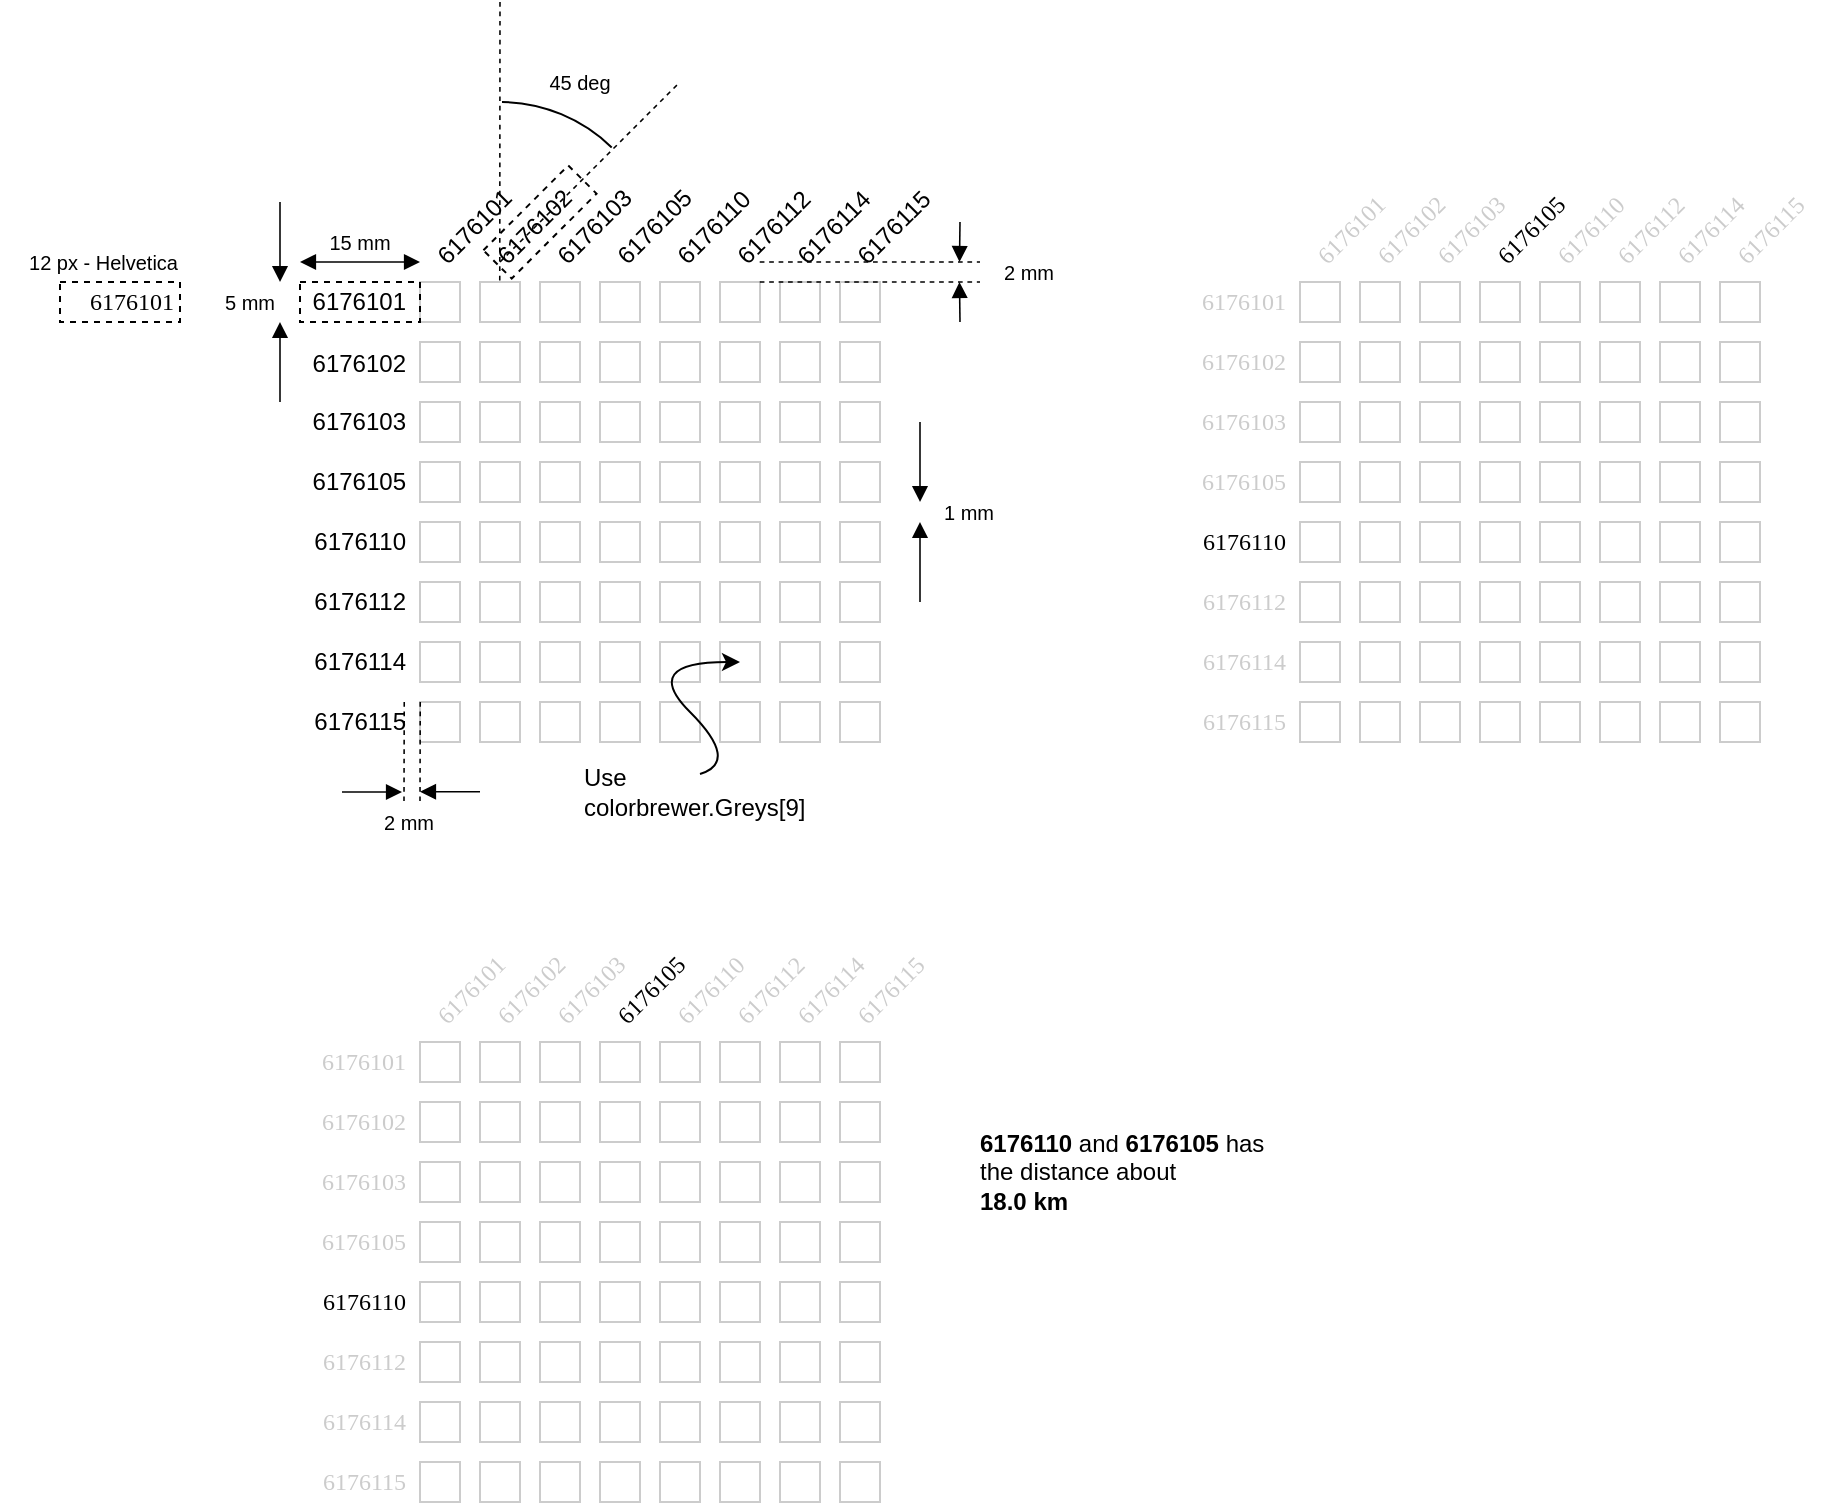 <mxfile version="26.2.2">
  <diagram name="Page-1" id="sLDId6LuzsS28XNwZmpo">
    <mxGraphModel dx="1409" dy="1492" grid="1" gridSize="10" guides="1" tooltips="1" connect="1" arrows="1" fold="1" page="1" pageScale="1" pageWidth="850" pageHeight="1100" math="0" shadow="0">
      <root>
        <mxCell id="0" />
        <mxCell id="1" parent="0" />
        <mxCell id="8LAKjUDTV_-lk6pCJV6P-2" value="" style="rounded=0;whiteSpace=wrap;html=1;strokeColor=#CCCCCC;" vertex="1" parent="1">
          <mxGeometry x="200" y="80" width="20" height="20" as="geometry" />
        </mxCell>
        <mxCell id="8LAKjUDTV_-lk6pCJV6P-3" value="&lt;font data-font-src=&quot;https://fonts.googleapis.com/css?family=Roboto+Mono&quot;&gt;6176101&lt;/font&gt;" style="text;html=1;align=right;verticalAlign=middle;whiteSpace=wrap;rounded=0;spacing=0;spacingLeft=0;spacingRight=7.874;dashed=1;strokeColor=default;fontFamily=Helvetica;" vertex="1" parent="1">
          <mxGeometry x="140" y="80" width="60" height="20" as="geometry" />
        </mxCell>
        <mxCell id="8LAKjUDTV_-lk6pCJV6P-4" value="" style="rounded=0;whiteSpace=wrap;html=1;strokeColor=#CCCCCC;" vertex="1" parent="1">
          <mxGeometry x="230" y="80" width="20" height="20" as="geometry" />
        </mxCell>
        <mxCell id="8LAKjUDTV_-lk6pCJV6P-6" value="" style="rounded=0;whiteSpace=wrap;html=1;strokeColor=#CCCCCC;" vertex="1" parent="1">
          <mxGeometry x="200" y="110" width="20" height="20" as="geometry" />
        </mxCell>
        <mxCell id="8LAKjUDTV_-lk6pCJV6P-7" value="" style="rounded=0;whiteSpace=wrap;html=1;strokeColor=#CCCCCC;" vertex="1" parent="1">
          <mxGeometry x="200" y="140" width="20" height="20" as="geometry" />
        </mxCell>
        <mxCell id="8LAKjUDTV_-lk6pCJV6P-8" value="" style="rounded=0;whiteSpace=wrap;html=1;strokeColor=#CCCCCC;" vertex="1" parent="1">
          <mxGeometry x="200" y="170" width="20" height="20" as="geometry" />
        </mxCell>
        <mxCell id="8LAKjUDTV_-lk6pCJV6P-9" value="" style="rounded=0;whiteSpace=wrap;html=1;strokeColor=#CCCCCC;" vertex="1" parent="1">
          <mxGeometry x="200" y="200" width="20" height="20" as="geometry" />
        </mxCell>
        <mxCell id="8LAKjUDTV_-lk6pCJV6P-10" value="" style="rounded=0;whiteSpace=wrap;html=1;strokeColor=#CCCCCC;" vertex="1" parent="1">
          <mxGeometry x="200" y="230" width="20" height="20" as="geometry" />
        </mxCell>
        <mxCell id="8LAKjUDTV_-lk6pCJV6P-11" value="" style="rounded=0;whiteSpace=wrap;html=1;strokeColor=#CCCCCC;" vertex="1" parent="1">
          <mxGeometry x="200" y="260" width="20" height="20" as="geometry" />
        </mxCell>
        <mxCell id="8LAKjUDTV_-lk6pCJV6P-12" value="" style="rounded=0;whiteSpace=wrap;html=1;strokeColor=#CCCCCC;" vertex="1" parent="1">
          <mxGeometry x="200" y="290" width="20" height="20" as="geometry" />
        </mxCell>
        <mxCell id="8LAKjUDTV_-lk6pCJV6P-14" value="&lt;font data-font-src=&quot;https://fonts.googleapis.com/css?family=Roboto+Mono&quot;&gt;6176102&lt;/font&gt;" style="text;html=1;align=right;verticalAlign=middle;whiteSpace=wrap;rounded=0;spacing=0;spacingRight=7.874;strokeColor=none;dashed=1;fontFamily=Helvetica;spacingBottom=-1.968;" vertex="1" parent="1">
          <mxGeometry x="140" y="110" width="60" height="20" as="geometry" />
        </mxCell>
        <mxCell id="8LAKjUDTV_-lk6pCJV6P-15" value="&lt;font data-font-src=&quot;https://fonts.googleapis.com/css?family=Roboto+Mono&quot;&gt;6176103&lt;/font&gt;" style="text;html=1;align=right;verticalAlign=middle;whiteSpace=wrap;rounded=0;spacing=0;spacingRight=7.874;fontFamily=Helvetica;" vertex="1" parent="1">
          <mxGeometry x="140" y="140" width="60" height="20" as="geometry" />
        </mxCell>
        <mxCell id="8LAKjUDTV_-lk6pCJV6P-16" value="&lt;font data-font-src=&quot;https://fonts.googleapis.com/css?family=Roboto+Mono&quot;&gt;6176105&lt;/font&gt;" style="text;html=1;align=right;verticalAlign=middle;whiteSpace=wrap;rounded=0;spacing=0;spacingRight=7.874;fontFamily=Helvetica;" vertex="1" parent="1">
          <mxGeometry x="140" y="170" width="60" height="20" as="geometry" />
        </mxCell>
        <mxCell id="8LAKjUDTV_-lk6pCJV6P-17" value="&lt;font data-font-src=&quot;https://fonts.googleapis.com/css?family=Roboto+Mono&quot;&gt;6176112&lt;/font&gt;" style="text;html=1;align=right;verticalAlign=middle;whiteSpace=wrap;rounded=0;spacing=0;spacingRight=7.874;fontFamily=Helvetica;" vertex="1" parent="1">
          <mxGeometry x="140" y="230" width="60" height="20" as="geometry" />
        </mxCell>
        <mxCell id="8LAKjUDTV_-lk6pCJV6P-18" value="&lt;font data-font-src=&quot;https://fonts.googleapis.com/css?family=Roboto+Mono&quot;&gt;6176114&lt;/font&gt;" style="text;html=1;align=right;verticalAlign=middle;whiteSpace=wrap;rounded=0;spacingTop=0;spacing=0;spacingRight=7.874;fontFamily=Helvetica;" vertex="1" parent="1">
          <mxGeometry x="140" y="260" width="60" height="20" as="geometry" />
        </mxCell>
        <mxCell id="8LAKjUDTV_-lk6pCJV6P-19" value="&lt;font data-font-src=&quot;https://fonts.googleapis.com/css?family=Roboto+Mono&quot;&gt;6176115&lt;/font&gt;" style="text;html=1;align=right;verticalAlign=middle;whiteSpace=wrap;rounded=0;spacing=0;spacingRight=7.874;fontFamily=Helvetica;" vertex="1" parent="1">
          <mxGeometry x="140" y="290" width="60" height="20" as="geometry" />
        </mxCell>
        <mxCell id="8LAKjUDTV_-lk6pCJV6P-20" value="&lt;font data-font-src=&quot;https://fonts.googleapis.com/css?family=Roboto+Mono&quot;&gt;6176110&lt;/font&gt;" style="text;html=1;align=right;verticalAlign=middle;whiteSpace=wrap;rounded=0;spacing=0;spacingRight=7.874;fontFamily=Helvetica;" vertex="1" parent="1">
          <mxGeometry x="140" y="200" width="60" height="20" as="geometry" />
        </mxCell>
        <mxCell id="8LAKjUDTV_-lk6pCJV6P-22" value="&lt;font data-font-src=&quot;https://fonts.googleapis.com/css?family=Roboto+Mono&quot;&gt;6176101&lt;/font&gt;" style="text;html=1;align=left;verticalAlign=middle;whiteSpace=wrap;rounded=0;rotation=-45;spacing=0;spacingLeft=3.937;fontFamily=Helvetica;" vertex="1" parent="1">
          <mxGeometry x="200" y="40" width="60" height="20" as="geometry" />
        </mxCell>
        <mxCell id="8LAKjUDTV_-lk6pCJV6P-30" value="&lt;font data-font-src=&quot;https://fonts.googleapis.com/css?family=Roboto+Mono&quot;&gt;6176102&lt;/font&gt;" style="text;html=1;align=left;verticalAlign=middle;whiteSpace=wrap;rounded=0;rotation=-45;spacing=0;spacingLeft=3.937;strokeColor=default;dashed=1;fontFamily=Helvetica;" vertex="1" parent="1">
          <mxGeometry x="230" y="40" width="60" height="20" as="geometry" />
        </mxCell>
        <mxCell id="8LAKjUDTV_-lk6pCJV6P-31" value="" style="rounded=0;whiteSpace=wrap;html=1;strokeColor=#CCCCCC;" vertex="1" parent="1">
          <mxGeometry x="260" y="80" width="20" height="20" as="geometry" />
        </mxCell>
        <mxCell id="8LAKjUDTV_-lk6pCJV6P-32" value="" style="rounded=0;whiteSpace=wrap;html=1;strokeColor=#CCCCCC;" vertex="1" parent="1">
          <mxGeometry x="290" y="80" width="20" height="20" as="geometry" />
        </mxCell>
        <mxCell id="8LAKjUDTV_-lk6pCJV6P-33" value="" style="rounded=0;whiteSpace=wrap;html=1;strokeColor=#CCCCCC;" vertex="1" parent="1">
          <mxGeometry x="320" y="80" width="20" height="20" as="geometry" />
        </mxCell>
        <mxCell id="8LAKjUDTV_-lk6pCJV6P-34" value="" style="rounded=0;whiteSpace=wrap;html=1;strokeColor=#CCCCCC;" vertex="1" parent="1">
          <mxGeometry x="350" y="80" width="20" height="20" as="geometry" />
        </mxCell>
        <mxCell id="8LAKjUDTV_-lk6pCJV6P-35" value="" style="rounded=0;whiteSpace=wrap;html=1;strokeColor=#CCCCCC;" vertex="1" parent="1">
          <mxGeometry x="380" y="80" width="20" height="20" as="geometry" />
        </mxCell>
        <mxCell id="8LAKjUDTV_-lk6pCJV6P-36" value="" style="rounded=0;whiteSpace=wrap;html=1;strokeColor=#CCCCCC;" vertex="1" parent="1">
          <mxGeometry x="410" y="80" width="20" height="20" as="geometry" />
        </mxCell>
        <mxCell id="8LAKjUDTV_-lk6pCJV6P-37" value="&lt;font data-font-src=&quot;https://fonts.googleapis.com/css?family=Roboto+Mono&quot;&gt;6176103&lt;/font&gt;" style="text;html=1;align=left;verticalAlign=middle;whiteSpace=wrap;rounded=0;rotation=-45;spacing=0;spacingLeft=3.937;fontFamily=Helvetica;" vertex="1" parent="1">
          <mxGeometry x="260" y="40" width="60" height="20" as="geometry" />
        </mxCell>
        <mxCell id="8LAKjUDTV_-lk6pCJV6P-38" value="&lt;font data-font-src=&quot;https://fonts.googleapis.com/css?family=Roboto+Mono&quot;&gt;6176105&lt;/font&gt;" style="text;html=1;align=left;verticalAlign=middle;whiteSpace=wrap;rounded=0;rotation=-45;spacing=0;spacingLeft=3.937;fontFamily=Helvetica;" vertex="1" parent="1">
          <mxGeometry x="290" y="40" width="60" height="20" as="geometry" />
        </mxCell>
        <mxCell id="8LAKjUDTV_-lk6pCJV6P-39" value="&lt;font data-font-src=&quot;https://fonts.googleapis.com/css?family=Roboto+Mono&quot;&gt;6176110&lt;/font&gt;" style="text;html=1;align=left;verticalAlign=middle;whiteSpace=wrap;rounded=0;rotation=-45;spacing=0;spacingLeft=3.937;fontFamily=Helvetica;" vertex="1" parent="1">
          <mxGeometry x="320" y="40" width="60" height="20" as="geometry" />
        </mxCell>
        <mxCell id="8LAKjUDTV_-lk6pCJV6P-40" value="&lt;font data-font-src=&quot;https://fonts.googleapis.com/css?family=Roboto+Mono&quot;&gt;6176112&lt;/font&gt;" style="text;html=1;align=left;verticalAlign=middle;whiteSpace=wrap;rounded=0;rotation=-45;spacing=0;spacingLeft=3.937;fontFamily=Helvetica;" vertex="1" parent="1">
          <mxGeometry x="350" y="40" width="60" height="20" as="geometry" />
        </mxCell>
        <mxCell id="8LAKjUDTV_-lk6pCJV6P-41" value="&lt;font data-font-src=&quot;https://fonts.googleapis.com/css?family=Roboto+Mono&quot;&gt;6176114&lt;/font&gt;" style="text;html=1;align=left;verticalAlign=middle;whiteSpace=wrap;rounded=0;rotation=-45;spacing=0;spacingLeft=3.937;fontFamily=Helvetica;" vertex="1" parent="1">
          <mxGeometry x="380" y="40" width="60" height="20" as="geometry" />
        </mxCell>
        <mxCell id="8LAKjUDTV_-lk6pCJV6P-42" value="&lt;font data-font-src=&quot;https://fonts.googleapis.com/css?family=Roboto+Mono&quot;&gt;6176115&lt;/font&gt;" style="text;html=1;align=left;verticalAlign=middle;whiteSpace=wrap;rounded=0;rotation=-45;spacing=0;spacingLeft=3.937;fontFamily=Helvetica;" vertex="1" parent="1">
          <mxGeometry x="410" y="40" width="60" height="20" as="geometry" />
        </mxCell>
        <mxCell id="8LAKjUDTV_-lk6pCJV6P-43" value="" style="rounded=0;whiteSpace=wrap;html=1;strokeColor=#CCCCCC;" vertex="1" parent="1">
          <mxGeometry x="230" y="110" width="20" height="20" as="geometry" />
        </mxCell>
        <mxCell id="8LAKjUDTV_-lk6pCJV6P-44" value="" style="rounded=0;whiteSpace=wrap;html=1;strokeColor=#CCCCCC;" vertex="1" parent="1">
          <mxGeometry x="260" y="110" width="20" height="20" as="geometry" />
        </mxCell>
        <mxCell id="8LAKjUDTV_-lk6pCJV6P-45" value="" style="rounded=0;whiteSpace=wrap;html=1;strokeColor=#CCCCCC;" vertex="1" parent="1">
          <mxGeometry x="290" y="110" width="20" height="20" as="geometry" />
        </mxCell>
        <mxCell id="8LAKjUDTV_-lk6pCJV6P-46" value="" style="rounded=0;whiteSpace=wrap;html=1;strokeColor=#CCCCCC;" vertex="1" parent="1">
          <mxGeometry x="320" y="110" width="20" height="20" as="geometry" />
        </mxCell>
        <mxCell id="8LAKjUDTV_-lk6pCJV6P-47" value="" style="rounded=0;whiteSpace=wrap;html=1;strokeColor=#CCCCCC;" vertex="1" parent="1">
          <mxGeometry x="350" y="110" width="20" height="20" as="geometry" />
        </mxCell>
        <mxCell id="8LAKjUDTV_-lk6pCJV6P-48" value="" style="rounded=0;whiteSpace=wrap;html=1;strokeColor=#CCCCCC;" vertex="1" parent="1">
          <mxGeometry x="380" y="110" width="20" height="20" as="geometry" />
        </mxCell>
        <mxCell id="8LAKjUDTV_-lk6pCJV6P-49" value="" style="rounded=0;whiteSpace=wrap;html=1;strokeColor=#CCCCCC;" vertex="1" parent="1">
          <mxGeometry x="410" y="110" width="20" height="20" as="geometry" />
        </mxCell>
        <mxCell id="8LAKjUDTV_-lk6pCJV6P-50" value="" style="rounded=0;whiteSpace=wrap;html=1;strokeColor=#CCCCCC;" vertex="1" parent="1">
          <mxGeometry x="230" y="140" width="20" height="20" as="geometry" />
        </mxCell>
        <mxCell id="8LAKjUDTV_-lk6pCJV6P-51" value="" style="rounded=0;whiteSpace=wrap;html=1;strokeColor=#CCCCCC;" vertex="1" parent="1">
          <mxGeometry x="260" y="140" width="20" height="20" as="geometry" />
        </mxCell>
        <mxCell id="8LAKjUDTV_-lk6pCJV6P-52" value="" style="rounded=0;whiteSpace=wrap;html=1;strokeColor=#CCCCCC;" vertex="1" parent="1">
          <mxGeometry x="290" y="140" width="20" height="20" as="geometry" />
        </mxCell>
        <mxCell id="8LAKjUDTV_-lk6pCJV6P-53" value="" style="rounded=0;whiteSpace=wrap;html=1;strokeColor=#CCCCCC;" vertex="1" parent="1">
          <mxGeometry x="320" y="140" width="20" height="20" as="geometry" />
        </mxCell>
        <mxCell id="8LAKjUDTV_-lk6pCJV6P-54" value="" style="rounded=0;whiteSpace=wrap;html=1;strokeColor=#CCCCCC;" vertex="1" parent="1">
          <mxGeometry x="350" y="140" width="20" height="20" as="geometry" />
        </mxCell>
        <mxCell id="8LAKjUDTV_-lk6pCJV6P-55" value="" style="rounded=0;whiteSpace=wrap;html=1;strokeColor=#CCCCCC;" vertex="1" parent="1">
          <mxGeometry x="380" y="140" width="20" height="20" as="geometry" />
        </mxCell>
        <mxCell id="8LAKjUDTV_-lk6pCJV6P-56" value="" style="rounded=0;whiteSpace=wrap;html=1;strokeColor=#CCCCCC;" vertex="1" parent="1">
          <mxGeometry x="410" y="140" width="20" height="20" as="geometry" />
        </mxCell>
        <mxCell id="8LAKjUDTV_-lk6pCJV6P-57" value="" style="rounded=0;whiteSpace=wrap;html=1;strokeColor=#CCCCCC;" vertex="1" parent="1">
          <mxGeometry x="230" y="170" width="20" height="20" as="geometry" />
        </mxCell>
        <mxCell id="8LAKjUDTV_-lk6pCJV6P-58" value="" style="rounded=0;whiteSpace=wrap;html=1;strokeColor=#CCCCCC;" vertex="1" parent="1">
          <mxGeometry x="260" y="170" width="20" height="20" as="geometry" />
        </mxCell>
        <mxCell id="8LAKjUDTV_-lk6pCJV6P-59" value="" style="rounded=0;whiteSpace=wrap;html=1;strokeColor=#CCCCCC;" vertex="1" parent="1">
          <mxGeometry x="290" y="170" width="20" height="20" as="geometry" />
        </mxCell>
        <mxCell id="8LAKjUDTV_-lk6pCJV6P-60" value="" style="rounded=0;whiteSpace=wrap;html=1;strokeColor=#CCCCCC;" vertex="1" parent="1">
          <mxGeometry x="320" y="170" width="20" height="20" as="geometry" />
        </mxCell>
        <mxCell id="8LAKjUDTV_-lk6pCJV6P-61" value="" style="rounded=0;whiteSpace=wrap;html=1;strokeColor=#CCCCCC;" vertex="1" parent="1">
          <mxGeometry x="350" y="170" width="20" height="20" as="geometry" />
        </mxCell>
        <mxCell id="8LAKjUDTV_-lk6pCJV6P-62" value="" style="rounded=0;whiteSpace=wrap;html=1;strokeColor=#CCCCCC;" vertex="1" parent="1">
          <mxGeometry x="380" y="170" width="20" height="20" as="geometry" />
        </mxCell>
        <mxCell id="8LAKjUDTV_-lk6pCJV6P-63" value="" style="rounded=0;whiteSpace=wrap;html=1;strokeColor=#CCCCCC;" vertex="1" parent="1">
          <mxGeometry x="410" y="170" width="20" height="20" as="geometry" />
        </mxCell>
        <mxCell id="8LAKjUDTV_-lk6pCJV6P-64" value="" style="rounded=0;whiteSpace=wrap;html=1;strokeColor=#CCCCCC;" vertex="1" parent="1">
          <mxGeometry x="230" y="200" width="20" height="20" as="geometry" />
        </mxCell>
        <mxCell id="8LAKjUDTV_-lk6pCJV6P-65" value="" style="rounded=0;whiteSpace=wrap;html=1;strokeColor=#CCCCCC;" vertex="1" parent="1">
          <mxGeometry x="260" y="200" width="20" height="20" as="geometry" />
        </mxCell>
        <mxCell id="8LAKjUDTV_-lk6pCJV6P-66" value="" style="rounded=0;whiteSpace=wrap;html=1;strokeColor=#CCCCCC;" vertex="1" parent="1">
          <mxGeometry x="290" y="200" width="20" height="20" as="geometry" />
        </mxCell>
        <mxCell id="8LAKjUDTV_-lk6pCJV6P-67" value="" style="rounded=0;whiteSpace=wrap;html=1;strokeColor=#CCCCCC;" vertex="1" parent="1">
          <mxGeometry x="320" y="200" width="20" height="20" as="geometry" />
        </mxCell>
        <mxCell id="8LAKjUDTV_-lk6pCJV6P-68" value="" style="rounded=0;whiteSpace=wrap;html=1;strokeColor=#CCCCCC;" vertex="1" parent="1">
          <mxGeometry x="350" y="200" width="20" height="20" as="geometry" />
        </mxCell>
        <mxCell id="8LAKjUDTV_-lk6pCJV6P-69" value="" style="rounded=0;whiteSpace=wrap;html=1;strokeColor=#CCCCCC;" vertex="1" parent="1">
          <mxGeometry x="380" y="200" width="20" height="20" as="geometry" />
        </mxCell>
        <mxCell id="8LAKjUDTV_-lk6pCJV6P-70" value="" style="rounded=0;whiteSpace=wrap;html=1;strokeColor=#CCCCCC;" vertex="1" parent="1">
          <mxGeometry x="410" y="200" width="20" height="20" as="geometry" />
        </mxCell>
        <mxCell id="8LAKjUDTV_-lk6pCJV6P-71" value="" style="rounded=0;whiteSpace=wrap;html=1;strokeColor=#CCCCCC;" vertex="1" parent="1">
          <mxGeometry x="230" y="230" width="20" height="20" as="geometry" />
        </mxCell>
        <mxCell id="8LAKjUDTV_-lk6pCJV6P-72" value="" style="rounded=0;whiteSpace=wrap;html=1;strokeColor=#CCCCCC;" vertex="1" parent="1">
          <mxGeometry x="260" y="230" width="20" height="20" as="geometry" />
        </mxCell>
        <mxCell id="8LAKjUDTV_-lk6pCJV6P-73" value="" style="rounded=0;whiteSpace=wrap;html=1;strokeColor=#CCCCCC;" vertex="1" parent="1">
          <mxGeometry x="290" y="230" width="20" height="20" as="geometry" />
        </mxCell>
        <mxCell id="8LAKjUDTV_-lk6pCJV6P-74" value="" style="rounded=0;whiteSpace=wrap;html=1;strokeColor=#CCCCCC;" vertex="1" parent="1">
          <mxGeometry x="320" y="230" width="20" height="20" as="geometry" />
        </mxCell>
        <mxCell id="8LAKjUDTV_-lk6pCJV6P-75" value="" style="rounded=0;whiteSpace=wrap;html=1;strokeColor=#CCCCCC;" vertex="1" parent="1">
          <mxGeometry x="350" y="230" width="20" height="20" as="geometry" />
        </mxCell>
        <mxCell id="8LAKjUDTV_-lk6pCJV6P-76" value="" style="rounded=0;whiteSpace=wrap;html=1;strokeColor=#CCCCCC;" vertex="1" parent="1">
          <mxGeometry x="380" y="230" width="20" height="20" as="geometry" />
        </mxCell>
        <mxCell id="8LAKjUDTV_-lk6pCJV6P-77" value="" style="rounded=0;whiteSpace=wrap;html=1;strokeColor=#CCCCCC;" vertex="1" parent="1">
          <mxGeometry x="410" y="230" width="20" height="20" as="geometry" />
        </mxCell>
        <mxCell id="8LAKjUDTV_-lk6pCJV6P-78" value="" style="rounded=0;whiteSpace=wrap;html=1;strokeColor=#CCCCCC;" vertex="1" parent="1">
          <mxGeometry x="230" y="260" width="20" height="20" as="geometry" />
        </mxCell>
        <mxCell id="8LAKjUDTV_-lk6pCJV6P-79" value="" style="rounded=0;whiteSpace=wrap;html=1;strokeColor=#CCCCCC;" vertex="1" parent="1">
          <mxGeometry x="260" y="260" width="20" height="20" as="geometry" />
        </mxCell>
        <mxCell id="8LAKjUDTV_-lk6pCJV6P-80" value="" style="rounded=0;whiteSpace=wrap;html=1;strokeColor=#CCCCCC;" vertex="1" parent="1">
          <mxGeometry x="290" y="260" width="20" height="20" as="geometry" />
        </mxCell>
        <mxCell id="8LAKjUDTV_-lk6pCJV6P-81" value="" style="rounded=0;whiteSpace=wrap;html=1;strokeColor=#CCCCCC;" vertex="1" parent="1">
          <mxGeometry x="320" y="260" width="20" height="20" as="geometry" />
        </mxCell>
        <mxCell id="8LAKjUDTV_-lk6pCJV6P-82" value="" style="rounded=0;whiteSpace=wrap;html=1;strokeColor=#CCCCCC;" vertex="1" parent="1">
          <mxGeometry x="350" y="260" width="20" height="20" as="geometry" />
        </mxCell>
        <mxCell id="8LAKjUDTV_-lk6pCJV6P-83" value="" style="rounded=0;whiteSpace=wrap;html=1;strokeColor=#CCCCCC;" vertex="1" parent="1">
          <mxGeometry x="380" y="260" width="20" height="20" as="geometry" />
        </mxCell>
        <mxCell id="8LAKjUDTV_-lk6pCJV6P-84" value="" style="rounded=0;whiteSpace=wrap;html=1;strokeColor=#CCCCCC;" vertex="1" parent="1">
          <mxGeometry x="410" y="260" width="20" height="20" as="geometry" />
        </mxCell>
        <mxCell id="8LAKjUDTV_-lk6pCJV6P-85" value="" style="rounded=0;whiteSpace=wrap;html=1;strokeColor=#CCCCCC;" vertex="1" parent="1">
          <mxGeometry x="230" y="290" width="20" height="20" as="geometry" />
        </mxCell>
        <mxCell id="8LAKjUDTV_-lk6pCJV6P-86" value="" style="rounded=0;whiteSpace=wrap;html=1;strokeColor=#CCCCCC;" vertex="1" parent="1">
          <mxGeometry x="260" y="290" width="20" height="20" as="geometry" />
        </mxCell>
        <mxCell id="8LAKjUDTV_-lk6pCJV6P-87" value="" style="rounded=0;whiteSpace=wrap;html=1;strokeColor=#CCCCCC;" vertex="1" parent="1">
          <mxGeometry x="290" y="290" width="20" height="20" as="geometry" />
        </mxCell>
        <mxCell id="8LAKjUDTV_-lk6pCJV6P-88" value="" style="rounded=0;whiteSpace=wrap;html=1;strokeColor=#CCCCCC;" vertex="1" parent="1">
          <mxGeometry x="320" y="290" width="20" height="20" as="geometry" />
        </mxCell>
        <mxCell id="8LAKjUDTV_-lk6pCJV6P-89" value="" style="rounded=0;whiteSpace=wrap;html=1;strokeColor=#CCCCCC;" vertex="1" parent="1">
          <mxGeometry x="350" y="290" width="20" height="20" as="geometry" />
        </mxCell>
        <mxCell id="8LAKjUDTV_-lk6pCJV6P-90" value="" style="rounded=0;whiteSpace=wrap;html=1;strokeColor=#CCCCCC;" vertex="1" parent="1">
          <mxGeometry x="380" y="290" width="20" height="20" as="geometry" />
        </mxCell>
        <mxCell id="8LAKjUDTV_-lk6pCJV6P-91" value="" style="rounded=0;whiteSpace=wrap;html=1;strokeColor=#CCCCCC;" vertex="1" parent="1">
          <mxGeometry x="410" y="290" width="20" height="20" as="geometry" />
        </mxCell>
        <mxCell id="8LAKjUDTV_-lk6pCJV6P-100" value="Use colorbrewer.Greys[9]" style="text;html=1;align=left;verticalAlign=middle;whiteSpace=wrap;rounded=0;" vertex="1" parent="1">
          <mxGeometry x="280" y="320" width="60" height="30" as="geometry" />
        </mxCell>
        <mxCell id="8LAKjUDTV_-lk6pCJV6P-101" value="" style="endArrow=block;startArrow=none;html=1;rounded=0;strokeWidth=0.787;endFill=1;startFill=0;" edge="1" parent="1">
          <mxGeometry width="50" height="50" relative="1" as="geometry">
            <mxPoint x="130" y="140" as="sourcePoint" />
            <mxPoint x="130" y="100" as="targetPoint" />
          </mxGeometry>
        </mxCell>
        <mxCell id="8LAKjUDTV_-lk6pCJV6P-102" value="" style="endArrow=block;startArrow=none;html=1;rounded=0;strokeWidth=0.787;endFill=1;startFill=0;" edge="1" parent="1">
          <mxGeometry width="50" height="50" relative="1" as="geometry">
            <mxPoint x="130" y="40" as="sourcePoint" />
            <mxPoint x="130" y="80" as="targetPoint" />
          </mxGeometry>
        </mxCell>
        <mxCell id="8LAKjUDTV_-lk6pCJV6P-103" value="&lt;font style=&quot;font-size: 10px;&quot;&gt;5 mm&lt;/font&gt;" style="text;html=1;align=center;verticalAlign=middle;whiteSpace=wrap;rounded=0;" vertex="1" parent="1">
          <mxGeometry x="100" y="80" width="30" height="20" as="geometry" />
        </mxCell>
        <mxCell id="8LAKjUDTV_-lk6pCJV6P-104" value="" style="endArrow=block;startArrow=block;html=1;rounded=0;strokeWidth=0.787;endFill=1;startFill=1;" edge="1" parent="1">
          <mxGeometry width="50" height="50" relative="1" as="geometry">
            <mxPoint x="200" y="70" as="sourcePoint" />
            <mxPoint x="140" y="70" as="targetPoint" />
          </mxGeometry>
        </mxCell>
        <mxCell id="8LAKjUDTV_-lk6pCJV6P-105" value="&lt;font style=&quot;font-size: 10px;&quot;&gt;15 mm&lt;/font&gt;" style="text;html=1;align=center;verticalAlign=middle;whiteSpace=wrap;rounded=0;" vertex="1" parent="1">
          <mxGeometry x="150" y="50" width="40" height="20" as="geometry" />
        </mxCell>
        <mxCell id="8LAKjUDTV_-lk6pCJV6P-106" value="&lt;font data-font-src=&quot;https://fonts.googleapis.com/css?family=Roboto+Mono&quot; face=&quot;Roboto Mono&quot;&gt;6176101&lt;/font&gt;" style="text;html=1;align=right;verticalAlign=middle;whiteSpace=wrap;rounded=0;spacing=0;spacingLeft=0;spacingRight=3.937;dashed=1;strokeColor=default;" vertex="1" parent="1">
          <mxGeometry x="20" y="80" width="60" height="20" as="geometry" />
        </mxCell>
        <mxCell id="8LAKjUDTV_-lk6pCJV6P-107" value="&lt;font style=&quot;font-size: 10px;&quot;&gt;12 px - Helvetica&lt;/font&gt;" style="text;html=1;align=right;verticalAlign=middle;rounded=0;" vertex="1" parent="1">
          <mxGeometry x="-10" y="60" width="90" height="20" as="geometry" />
        </mxCell>
        <mxCell id="8LAKjUDTV_-lk6pCJV6P-108" value="" style="curved=1;endArrow=classic;html=1;rounded=0;" edge="1" parent="1" source="8LAKjUDTV_-lk6pCJV6P-100">
          <mxGeometry width="50" height="50" relative="1" as="geometry">
            <mxPoint x="310" y="320" as="sourcePoint" />
            <mxPoint x="360" y="270" as="targetPoint" />
            <Array as="points">
              <mxPoint x="360" y="320" />
              <mxPoint x="310" y="270" />
            </Array>
          </mxGeometry>
        </mxCell>
        <mxCell id="8LAKjUDTV_-lk6pCJV6P-109" value="" style="endArrow=none;startArrow=none;html=1;rounded=0;strokeWidth=0.787;endFill=1;startFill=0;dashed=1;" edge="1" parent="1">
          <mxGeometry width="50" height="50" relative="1" as="geometry">
            <mxPoint x="240" y="-60" as="sourcePoint" />
            <mxPoint x="239.88" y="80" as="targetPoint" />
          </mxGeometry>
        </mxCell>
        <mxCell id="8LAKjUDTV_-lk6pCJV6P-110" value="" style="endArrow=none;startArrow=none;html=1;rounded=0;strokeWidth=0.787;endFill=1;startFill=0;dashed=1;" edge="1" parent="1">
          <mxGeometry width="50" height="50" relative="1" as="geometry">
            <mxPoint x="240" y="70" as="sourcePoint" />
            <mxPoint x="330" y="-20" as="targetPoint" />
          </mxGeometry>
        </mxCell>
        <mxCell id="8LAKjUDTV_-lk6pCJV6P-113" value="" style="verticalLabelPosition=bottom;verticalAlign=top;html=1;shape=mxgraph.basic.arc;startAngle=0.002;endAngle=0.123;" vertex="1" parent="1">
          <mxGeometry x="160" y="-10" width="160" height="160" as="geometry" />
        </mxCell>
        <mxCell id="8LAKjUDTV_-lk6pCJV6P-114" value="&lt;font style=&quot;font-size: 10px;&quot;&gt;45 deg&lt;/font&gt;" style="text;html=1;align=center;verticalAlign=middle;whiteSpace=wrap;rounded=0;" vertex="1" parent="1">
          <mxGeometry x="260" y="-30" width="40" height="20" as="geometry" />
        </mxCell>
        <mxCell id="8LAKjUDTV_-lk6pCJV6P-115" value="" style="endArrow=block;startArrow=none;html=1;rounded=0;strokeWidth=0.787;endFill=1;startFill=0;" edge="1" parent="1">
          <mxGeometry width="50" height="50" relative="1" as="geometry">
            <mxPoint x="450" y="150" as="sourcePoint" />
            <mxPoint x="450" y="190" as="targetPoint" />
          </mxGeometry>
        </mxCell>
        <mxCell id="8LAKjUDTV_-lk6pCJV6P-116" value="" style="endArrow=block;startArrow=none;html=1;rounded=0;strokeWidth=0.787;endFill=1;startFill=0;" edge="1" parent="1">
          <mxGeometry width="50" height="50" relative="1" as="geometry">
            <mxPoint x="450" y="240" as="sourcePoint" />
            <mxPoint x="450" y="200" as="targetPoint" />
          </mxGeometry>
        </mxCell>
        <mxCell id="8LAKjUDTV_-lk6pCJV6P-117" value="&lt;span style=&quot;font-size: 10px;&quot;&gt;1 mm&lt;/span&gt;" style="text;html=1;align=left;verticalAlign=middle;rounded=0;" vertex="1" parent="1">
          <mxGeometry x="460" y="180" width="30" height="30" as="geometry" />
        </mxCell>
        <mxCell id="8LAKjUDTV_-lk6pCJV6P-118" value="" style="rounded=0;whiteSpace=wrap;html=1;strokeColor=#CCCCCC;" vertex="1" parent="1">
          <mxGeometry x="200" y="460" width="20" height="20" as="geometry" />
        </mxCell>
        <mxCell id="8LAKjUDTV_-lk6pCJV6P-119" value="&lt;font face=&quot;Roboto Mono&quot; data-font-src=&quot;https://fonts.googleapis.com/css?family=Roboto+Mono&quot;&gt;6176101&lt;/font&gt;" style="text;html=1;align=right;verticalAlign=middle;whiteSpace=wrap;rounded=0;spacing=0;spacingLeft=0;spacingRight=7.874;dashed=1;strokeColor=none;fontColor=#CCCCCC;" vertex="1" parent="1">
          <mxGeometry x="140" y="460" width="60" height="20" as="geometry" />
        </mxCell>
        <mxCell id="8LAKjUDTV_-lk6pCJV6P-120" value="" style="rounded=0;whiteSpace=wrap;html=1;strokeColor=#CCCCCC;" vertex="1" parent="1">
          <mxGeometry x="230" y="460" width="20" height="20" as="geometry" />
        </mxCell>
        <mxCell id="8LAKjUDTV_-lk6pCJV6P-121" value="" style="rounded=0;whiteSpace=wrap;html=1;strokeColor=#CCCCCC;" vertex="1" parent="1">
          <mxGeometry x="200" y="490" width="20" height="20" as="geometry" />
        </mxCell>
        <mxCell id="8LAKjUDTV_-lk6pCJV6P-122" value="" style="rounded=0;whiteSpace=wrap;html=1;strokeColor=#CCCCCC;" vertex="1" parent="1">
          <mxGeometry x="200" y="520" width="20" height="20" as="geometry" />
        </mxCell>
        <mxCell id="8LAKjUDTV_-lk6pCJV6P-123" value="" style="rounded=0;whiteSpace=wrap;html=1;strokeColor=#CCCCCC;" vertex="1" parent="1">
          <mxGeometry x="200" y="550" width="20" height="20" as="geometry" />
        </mxCell>
        <mxCell id="8LAKjUDTV_-lk6pCJV6P-124" value="" style="rounded=0;whiteSpace=wrap;html=1;strokeColor=#CCCCCC;" vertex="1" parent="1">
          <mxGeometry x="200" y="580" width="20" height="20" as="geometry" />
        </mxCell>
        <mxCell id="8LAKjUDTV_-lk6pCJV6P-125" value="" style="rounded=0;whiteSpace=wrap;html=1;strokeColor=#CCCCCC;" vertex="1" parent="1">
          <mxGeometry x="200" y="610" width="20" height="20" as="geometry" />
        </mxCell>
        <mxCell id="8LAKjUDTV_-lk6pCJV6P-126" value="" style="rounded=0;whiteSpace=wrap;html=1;strokeColor=#CCCCCC;" vertex="1" parent="1">
          <mxGeometry x="200" y="640" width="20" height="20" as="geometry" />
        </mxCell>
        <mxCell id="8LAKjUDTV_-lk6pCJV6P-127" value="" style="rounded=0;whiteSpace=wrap;html=1;strokeColor=#CCCCCC;" vertex="1" parent="1">
          <mxGeometry x="200" y="670" width="20" height="20" as="geometry" />
        </mxCell>
        <mxCell id="8LAKjUDTV_-lk6pCJV6P-128" value="&lt;font face=&quot;Roboto Mono&quot; data-font-src=&quot;https://fonts.googleapis.com/css?family=Roboto+Mono&quot;&gt;6176102&lt;/font&gt;" style="text;html=1;align=right;verticalAlign=middle;whiteSpace=wrap;rounded=0;spacing=0;spacingRight=7.874;strokeColor=none;dashed=1;fontColor=#CCCCCC;" vertex="1" parent="1">
          <mxGeometry x="140" y="490" width="60" height="20" as="geometry" />
        </mxCell>
        <mxCell id="8LAKjUDTV_-lk6pCJV6P-129" value="&lt;font face=&quot;Roboto Mono&quot; data-font-src=&quot;https://fonts.googleapis.com/css?family=Roboto+Mono&quot;&gt;6176103&lt;/font&gt;" style="text;html=1;align=right;verticalAlign=middle;whiteSpace=wrap;rounded=0;spacing=0;spacingRight=7.874;fontColor=#CCCCCC;" vertex="1" parent="1">
          <mxGeometry x="140" y="520" width="60" height="20" as="geometry" />
        </mxCell>
        <mxCell id="8LAKjUDTV_-lk6pCJV6P-130" value="&lt;font face=&quot;Roboto Mono&quot; data-font-src=&quot;https://fonts.googleapis.com/css?family=Roboto+Mono&quot;&gt;6176105&lt;/font&gt;" style="text;html=1;align=right;verticalAlign=middle;whiteSpace=wrap;rounded=0;spacing=0;spacingRight=7.874;fontColor=#CCCCCC;" vertex="1" parent="1">
          <mxGeometry x="140" y="550" width="60" height="20" as="geometry" />
        </mxCell>
        <mxCell id="8LAKjUDTV_-lk6pCJV6P-131" value="&lt;font face=&quot;Roboto Mono&quot; data-font-src=&quot;https://fonts.googleapis.com/css?family=Roboto+Mono&quot;&gt;6176112&lt;/font&gt;" style="text;html=1;align=right;verticalAlign=middle;whiteSpace=wrap;rounded=0;spacing=0;spacingRight=7.874;fontColor=#CCCCCC;" vertex="1" parent="1">
          <mxGeometry x="140" y="610" width="60" height="20" as="geometry" />
        </mxCell>
        <mxCell id="8LAKjUDTV_-lk6pCJV6P-132" value="&lt;font face=&quot;Roboto Mono&quot; data-font-src=&quot;https://fonts.googleapis.com/css?family=Roboto+Mono&quot;&gt;6176114&lt;/font&gt;" style="text;html=1;align=right;verticalAlign=middle;whiteSpace=wrap;rounded=0;spacingTop=0;spacing=0;spacingRight=7.874;fontColor=#CCCCCC;" vertex="1" parent="1">
          <mxGeometry x="140" y="640" width="60" height="20" as="geometry" />
        </mxCell>
        <mxCell id="8LAKjUDTV_-lk6pCJV6P-133" value="&lt;font face=&quot;Roboto Mono&quot; data-font-src=&quot;https://fonts.googleapis.com/css?family=Roboto+Mono&quot;&gt;6176115&lt;/font&gt;" style="text;html=1;align=right;verticalAlign=middle;whiteSpace=wrap;rounded=0;spacing=0;spacingRight=7.874;fontColor=#CCCCCC;" vertex="1" parent="1">
          <mxGeometry x="140" y="670" width="60" height="20" as="geometry" />
        </mxCell>
        <mxCell id="8LAKjUDTV_-lk6pCJV6P-134" value="&lt;font data-font-src=&quot;https://fonts.googleapis.com/css?family=Roboto+Mono&quot; face=&quot;Roboto Mono&quot;&gt;6176110&lt;/font&gt;" style="text;html=1;align=right;verticalAlign=middle;whiteSpace=wrap;rounded=0;spacing=0;spacingRight=7.874;fontColor=#000000;" vertex="1" parent="1">
          <mxGeometry x="140" y="580" width="60" height="20" as="geometry" />
        </mxCell>
        <mxCell id="8LAKjUDTV_-lk6pCJV6P-135" value="&lt;font data-font-src=&quot;https://fonts.googleapis.com/css?family=Roboto+Mono&quot; face=&quot;Roboto Mono&quot;&gt;6176101&lt;/font&gt;" style="text;html=1;align=left;verticalAlign=middle;whiteSpace=wrap;rounded=0;rotation=-45;spacing=0;spacingLeft=3.937;fontColor=#CCCCCC;" vertex="1" parent="1">
          <mxGeometry x="200" y="420" width="60" height="20" as="geometry" />
        </mxCell>
        <mxCell id="8LAKjUDTV_-lk6pCJV6P-136" value="&lt;font data-font-src=&quot;https://fonts.googleapis.com/css?family=Roboto+Mono&quot; face=&quot;Roboto Mono&quot;&gt;6176102&lt;/font&gt;" style="text;html=1;align=left;verticalAlign=middle;whiteSpace=wrap;rounded=0;rotation=-45;spacing=0;spacingLeft=3.937;strokeColor=none;dashed=1;fontColor=#CCCCCC;" vertex="1" parent="1">
          <mxGeometry x="230" y="420" width="60" height="20" as="geometry" />
        </mxCell>
        <mxCell id="8LAKjUDTV_-lk6pCJV6P-137" value="" style="rounded=0;whiteSpace=wrap;html=1;strokeColor=#CCCCCC;" vertex="1" parent="1">
          <mxGeometry x="260" y="460" width="20" height="20" as="geometry" />
        </mxCell>
        <mxCell id="8LAKjUDTV_-lk6pCJV6P-138" value="" style="rounded=0;whiteSpace=wrap;html=1;strokeColor=#CCCCCC;" vertex="1" parent="1">
          <mxGeometry x="290" y="460" width="20" height="20" as="geometry" />
        </mxCell>
        <mxCell id="8LAKjUDTV_-lk6pCJV6P-139" value="" style="rounded=0;whiteSpace=wrap;html=1;strokeColor=#CCCCCC;" vertex="1" parent="1">
          <mxGeometry x="320" y="460" width="20" height="20" as="geometry" />
        </mxCell>
        <mxCell id="8LAKjUDTV_-lk6pCJV6P-140" value="" style="rounded=0;whiteSpace=wrap;html=1;strokeColor=#CCCCCC;" vertex="1" parent="1">
          <mxGeometry x="350" y="460" width="20" height="20" as="geometry" />
        </mxCell>
        <mxCell id="8LAKjUDTV_-lk6pCJV6P-141" value="" style="rounded=0;whiteSpace=wrap;html=1;strokeColor=#CCCCCC;" vertex="1" parent="1">
          <mxGeometry x="380" y="460" width="20" height="20" as="geometry" />
        </mxCell>
        <mxCell id="8LAKjUDTV_-lk6pCJV6P-142" value="" style="rounded=0;whiteSpace=wrap;html=1;strokeColor=#CCCCCC;" vertex="1" parent="1">
          <mxGeometry x="410" y="460" width="20" height="20" as="geometry" />
        </mxCell>
        <mxCell id="8LAKjUDTV_-lk6pCJV6P-143" value="&lt;font data-font-src=&quot;https://fonts.googleapis.com/css?family=Roboto+Mono&quot; face=&quot;Roboto Mono&quot;&gt;6176103&lt;/font&gt;" style="text;html=1;align=left;verticalAlign=middle;whiteSpace=wrap;rounded=0;rotation=-45;spacing=0;spacingLeft=3.937;fontColor=#CCCCCC;" vertex="1" parent="1">
          <mxGeometry x="260" y="420" width="60" height="20" as="geometry" />
        </mxCell>
        <mxCell id="8LAKjUDTV_-lk6pCJV6P-144" value="&lt;font face=&quot;Roboto Mono&quot; data-font-src=&quot;https://fonts.googleapis.com/css?family=Roboto+Mono&quot;&gt;6176105&lt;/font&gt;" style="text;html=1;align=left;verticalAlign=middle;whiteSpace=wrap;rounded=0;rotation=-45;spacing=0;spacingLeft=3.937;" vertex="1" parent="1">
          <mxGeometry x="290" y="420" width="60" height="20" as="geometry" />
        </mxCell>
        <mxCell id="8LAKjUDTV_-lk6pCJV6P-145" value="&lt;font face=&quot;Roboto Mono&quot; data-font-src=&quot;https://fonts.googleapis.com/css?family=Roboto+Mono&quot;&gt;6176110&lt;/font&gt;" style="text;html=1;align=left;verticalAlign=middle;whiteSpace=wrap;rounded=0;rotation=-45;spacing=0;spacingLeft=3.937;fontColor=#CCCCCC;" vertex="1" parent="1">
          <mxGeometry x="320" y="420" width="60" height="20" as="geometry" />
        </mxCell>
        <mxCell id="8LAKjUDTV_-lk6pCJV6P-146" value="&lt;font face=&quot;Roboto Mono&quot; data-font-src=&quot;https://fonts.googleapis.com/css?family=Roboto+Mono&quot;&gt;6176112&lt;/font&gt;" style="text;html=1;align=left;verticalAlign=middle;whiteSpace=wrap;rounded=0;rotation=-45;spacing=0;spacingLeft=3.937;fontColor=#CCCCCC;" vertex="1" parent="1">
          <mxGeometry x="350" y="420" width="60" height="20" as="geometry" />
        </mxCell>
        <mxCell id="8LAKjUDTV_-lk6pCJV6P-147" value="&lt;font face=&quot;Roboto Mono&quot; data-font-src=&quot;https://fonts.googleapis.com/css?family=Roboto+Mono&quot;&gt;6176114&lt;/font&gt;" style="text;html=1;align=left;verticalAlign=middle;whiteSpace=wrap;rounded=0;rotation=-45;spacing=0;spacingLeft=3.937;fontColor=#CCCCCC;" vertex="1" parent="1">
          <mxGeometry x="380" y="420" width="60" height="20" as="geometry" />
        </mxCell>
        <mxCell id="8LAKjUDTV_-lk6pCJV6P-148" value="&lt;font face=&quot;Roboto Mono&quot; data-font-src=&quot;https://fonts.googleapis.com/css?family=Roboto+Mono&quot;&gt;6176115&lt;/font&gt;" style="text;html=1;align=left;verticalAlign=middle;whiteSpace=wrap;rounded=0;rotation=-45;spacing=0;spacingLeft=3.937;fontColor=#CCCCCC;" vertex="1" parent="1">
          <mxGeometry x="410" y="420" width="60" height="20" as="geometry" />
        </mxCell>
        <mxCell id="8LAKjUDTV_-lk6pCJV6P-149" value="" style="rounded=0;whiteSpace=wrap;html=1;strokeColor=#CCCCCC;" vertex="1" parent="1">
          <mxGeometry x="230" y="490" width="20" height="20" as="geometry" />
        </mxCell>
        <mxCell id="8LAKjUDTV_-lk6pCJV6P-150" value="" style="rounded=0;whiteSpace=wrap;html=1;strokeColor=#CCCCCC;" vertex="1" parent="1">
          <mxGeometry x="260" y="490" width="20" height="20" as="geometry" />
        </mxCell>
        <mxCell id="8LAKjUDTV_-lk6pCJV6P-151" value="" style="rounded=0;whiteSpace=wrap;html=1;strokeColor=#CCCCCC;" vertex="1" parent="1">
          <mxGeometry x="290" y="490" width="20" height="20" as="geometry" />
        </mxCell>
        <mxCell id="8LAKjUDTV_-lk6pCJV6P-152" value="" style="rounded=0;whiteSpace=wrap;html=1;strokeColor=#CCCCCC;" vertex="1" parent="1">
          <mxGeometry x="320" y="490" width="20" height="20" as="geometry" />
        </mxCell>
        <mxCell id="8LAKjUDTV_-lk6pCJV6P-153" value="" style="rounded=0;whiteSpace=wrap;html=1;strokeColor=#CCCCCC;" vertex="1" parent="1">
          <mxGeometry x="350" y="490" width="20" height="20" as="geometry" />
        </mxCell>
        <mxCell id="8LAKjUDTV_-lk6pCJV6P-154" value="" style="rounded=0;whiteSpace=wrap;html=1;strokeColor=#CCCCCC;" vertex="1" parent="1">
          <mxGeometry x="380" y="490" width="20" height="20" as="geometry" />
        </mxCell>
        <mxCell id="8LAKjUDTV_-lk6pCJV6P-155" value="" style="rounded=0;whiteSpace=wrap;html=1;strokeColor=#CCCCCC;" vertex="1" parent="1">
          <mxGeometry x="410" y="490" width="20" height="20" as="geometry" />
        </mxCell>
        <mxCell id="8LAKjUDTV_-lk6pCJV6P-156" value="" style="rounded=0;whiteSpace=wrap;html=1;strokeColor=#CCCCCC;" vertex="1" parent="1">
          <mxGeometry x="230" y="520" width="20" height="20" as="geometry" />
        </mxCell>
        <mxCell id="8LAKjUDTV_-lk6pCJV6P-157" value="" style="rounded=0;whiteSpace=wrap;html=1;strokeColor=#CCCCCC;" vertex="1" parent="1">
          <mxGeometry x="260" y="520" width="20" height="20" as="geometry" />
        </mxCell>
        <mxCell id="8LAKjUDTV_-lk6pCJV6P-158" value="" style="rounded=0;whiteSpace=wrap;html=1;strokeColor=#CCCCCC;" vertex="1" parent="1">
          <mxGeometry x="290" y="520" width="20" height="20" as="geometry" />
        </mxCell>
        <mxCell id="8LAKjUDTV_-lk6pCJV6P-159" value="" style="rounded=0;whiteSpace=wrap;html=1;strokeColor=#CCCCCC;" vertex="1" parent="1">
          <mxGeometry x="320" y="520" width="20" height="20" as="geometry" />
        </mxCell>
        <mxCell id="8LAKjUDTV_-lk6pCJV6P-160" value="" style="rounded=0;whiteSpace=wrap;html=1;strokeColor=#CCCCCC;" vertex="1" parent="1">
          <mxGeometry x="350" y="520" width="20" height="20" as="geometry" />
        </mxCell>
        <mxCell id="8LAKjUDTV_-lk6pCJV6P-161" value="" style="rounded=0;whiteSpace=wrap;html=1;strokeColor=#CCCCCC;" vertex="1" parent="1">
          <mxGeometry x="380" y="520" width="20" height="20" as="geometry" />
        </mxCell>
        <mxCell id="8LAKjUDTV_-lk6pCJV6P-162" value="" style="rounded=0;whiteSpace=wrap;html=1;strokeColor=#CCCCCC;" vertex="1" parent="1">
          <mxGeometry x="410" y="520" width="20" height="20" as="geometry" />
        </mxCell>
        <mxCell id="8LAKjUDTV_-lk6pCJV6P-163" value="" style="rounded=0;whiteSpace=wrap;html=1;strokeColor=#CCCCCC;" vertex="1" parent="1">
          <mxGeometry x="230" y="550" width="20" height="20" as="geometry" />
        </mxCell>
        <mxCell id="8LAKjUDTV_-lk6pCJV6P-164" value="" style="rounded=0;whiteSpace=wrap;html=1;strokeColor=#CCCCCC;" vertex="1" parent="1">
          <mxGeometry x="260" y="550" width="20" height="20" as="geometry" />
        </mxCell>
        <mxCell id="8LAKjUDTV_-lk6pCJV6P-165" value="" style="rounded=0;whiteSpace=wrap;html=1;strokeColor=#CCCCCC;" vertex="1" parent="1">
          <mxGeometry x="290" y="550" width="20" height="20" as="geometry" />
        </mxCell>
        <mxCell id="8LAKjUDTV_-lk6pCJV6P-166" value="" style="rounded=0;whiteSpace=wrap;html=1;strokeColor=#CCCCCC;" vertex="1" parent="1">
          <mxGeometry x="320" y="550" width="20" height="20" as="geometry" />
        </mxCell>
        <mxCell id="8LAKjUDTV_-lk6pCJV6P-167" value="" style="rounded=0;whiteSpace=wrap;html=1;strokeColor=#CCCCCC;" vertex="1" parent="1">
          <mxGeometry x="350" y="550" width="20" height="20" as="geometry" />
        </mxCell>
        <mxCell id="8LAKjUDTV_-lk6pCJV6P-168" value="" style="rounded=0;whiteSpace=wrap;html=1;strokeColor=#CCCCCC;" vertex="1" parent="1">
          <mxGeometry x="380" y="550" width="20" height="20" as="geometry" />
        </mxCell>
        <mxCell id="8LAKjUDTV_-lk6pCJV6P-169" value="" style="rounded=0;whiteSpace=wrap;html=1;strokeColor=#CCCCCC;" vertex="1" parent="1">
          <mxGeometry x="410" y="550" width="20" height="20" as="geometry" />
        </mxCell>
        <mxCell id="8LAKjUDTV_-lk6pCJV6P-170" value="" style="rounded=0;whiteSpace=wrap;html=1;strokeColor=#CCCCCC;" vertex="1" parent="1">
          <mxGeometry x="230" y="580" width="20" height="20" as="geometry" />
        </mxCell>
        <mxCell id="8LAKjUDTV_-lk6pCJV6P-171" value="" style="rounded=0;whiteSpace=wrap;html=1;strokeColor=#CCCCCC;" vertex="1" parent="1">
          <mxGeometry x="260" y="580" width="20" height="20" as="geometry" />
        </mxCell>
        <mxCell id="8LAKjUDTV_-lk6pCJV6P-172" value="" style="rounded=0;whiteSpace=wrap;html=1;strokeColor=#CCCCCC;" vertex="1" parent="1">
          <mxGeometry x="290" y="580" width="20" height="20" as="geometry" />
        </mxCell>
        <mxCell id="8LAKjUDTV_-lk6pCJV6P-173" value="" style="rounded=0;whiteSpace=wrap;html=1;strokeColor=#CCCCCC;" vertex="1" parent="1">
          <mxGeometry x="320" y="580" width="20" height="20" as="geometry" />
        </mxCell>
        <mxCell id="8LAKjUDTV_-lk6pCJV6P-174" value="" style="rounded=0;whiteSpace=wrap;html=1;strokeColor=#CCCCCC;" vertex="1" parent="1">
          <mxGeometry x="350" y="580" width="20" height="20" as="geometry" />
        </mxCell>
        <mxCell id="8LAKjUDTV_-lk6pCJV6P-175" value="" style="rounded=0;whiteSpace=wrap;html=1;strokeColor=#CCCCCC;" vertex="1" parent="1">
          <mxGeometry x="380" y="580" width="20" height="20" as="geometry" />
        </mxCell>
        <mxCell id="8LAKjUDTV_-lk6pCJV6P-176" value="" style="rounded=0;whiteSpace=wrap;html=1;strokeColor=#CCCCCC;" vertex="1" parent="1">
          <mxGeometry x="410" y="580" width="20" height="20" as="geometry" />
        </mxCell>
        <mxCell id="8LAKjUDTV_-lk6pCJV6P-177" value="" style="rounded=0;whiteSpace=wrap;html=1;strokeColor=#CCCCCC;" vertex="1" parent="1">
          <mxGeometry x="230" y="610" width="20" height="20" as="geometry" />
        </mxCell>
        <mxCell id="8LAKjUDTV_-lk6pCJV6P-178" value="" style="rounded=0;whiteSpace=wrap;html=1;strokeColor=#CCCCCC;" vertex="1" parent="1">
          <mxGeometry x="260" y="610" width="20" height="20" as="geometry" />
        </mxCell>
        <mxCell id="8LAKjUDTV_-lk6pCJV6P-179" value="" style="rounded=0;whiteSpace=wrap;html=1;strokeColor=#CCCCCC;" vertex="1" parent="1">
          <mxGeometry x="290" y="610" width="20" height="20" as="geometry" />
        </mxCell>
        <mxCell id="8LAKjUDTV_-lk6pCJV6P-180" value="" style="rounded=0;whiteSpace=wrap;html=1;strokeColor=#CCCCCC;" vertex="1" parent="1">
          <mxGeometry x="320" y="610" width="20" height="20" as="geometry" />
        </mxCell>
        <mxCell id="8LAKjUDTV_-lk6pCJV6P-181" value="" style="rounded=0;whiteSpace=wrap;html=1;strokeColor=#CCCCCC;" vertex="1" parent="1">
          <mxGeometry x="350" y="610" width="20" height="20" as="geometry" />
        </mxCell>
        <mxCell id="8LAKjUDTV_-lk6pCJV6P-182" value="" style="rounded=0;whiteSpace=wrap;html=1;strokeColor=#CCCCCC;" vertex="1" parent="1">
          <mxGeometry x="380" y="610" width="20" height="20" as="geometry" />
        </mxCell>
        <mxCell id="8LAKjUDTV_-lk6pCJV6P-183" value="" style="rounded=0;whiteSpace=wrap;html=1;strokeColor=#CCCCCC;" vertex="1" parent="1">
          <mxGeometry x="410" y="610" width="20" height="20" as="geometry" />
        </mxCell>
        <mxCell id="8LAKjUDTV_-lk6pCJV6P-184" value="" style="rounded=0;whiteSpace=wrap;html=1;strokeColor=#CCCCCC;" vertex="1" parent="1">
          <mxGeometry x="230" y="640" width="20" height="20" as="geometry" />
        </mxCell>
        <mxCell id="8LAKjUDTV_-lk6pCJV6P-185" value="" style="rounded=0;whiteSpace=wrap;html=1;strokeColor=#CCCCCC;" vertex="1" parent="1">
          <mxGeometry x="260" y="640" width="20" height="20" as="geometry" />
        </mxCell>
        <mxCell id="8LAKjUDTV_-lk6pCJV6P-186" value="" style="rounded=0;whiteSpace=wrap;html=1;strokeColor=#CCCCCC;" vertex="1" parent="1">
          <mxGeometry x="290" y="640" width="20" height="20" as="geometry" />
        </mxCell>
        <mxCell id="8LAKjUDTV_-lk6pCJV6P-187" value="" style="rounded=0;whiteSpace=wrap;html=1;strokeColor=#CCCCCC;" vertex="1" parent="1">
          <mxGeometry x="320" y="640" width="20" height="20" as="geometry" />
        </mxCell>
        <mxCell id="8LAKjUDTV_-lk6pCJV6P-188" value="" style="rounded=0;whiteSpace=wrap;html=1;strokeColor=#CCCCCC;" vertex="1" parent="1">
          <mxGeometry x="350" y="640" width="20" height="20" as="geometry" />
        </mxCell>
        <mxCell id="8LAKjUDTV_-lk6pCJV6P-189" value="" style="rounded=0;whiteSpace=wrap;html=1;strokeColor=#CCCCCC;" vertex="1" parent="1">
          <mxGeometry x="380" y="640" width="20" height="20" as="geometry" />
        </mxCell>
        <mxCell id="8LAKjUDTV_-lk6pCJV6P-190" value="" style="rounded=0;whiteSpace=wrap;html=1;strokeColor=#CCCCCC;" vertex="1" parent="1">
          <mxGeometry x="410" y="640" width="20" height="20" as="geometry" />
        </mxCell>
        <mxCell id="8LAKjUDTV_-lk6pCJV6P-191" value="" style="rounded=0;whiteSpace=wrap;html=1;strokeColor=#CCCCCC;" vertex="1" parent="1">
          <mxGeometry x="230" y="670" width="20" height="20" as="geometry" />
        </mxCell>
        <mxCell id="8LAKjUDTV_-lk6pCJV6P-192" value="" style="rounded=0;whiteSpace=wrap;html=1;strokeColor=#CCCCCC;" vertex="1" parent="1">
          <mxGeometry x="260" y="670" width="20" height="20" as="geometry" />
        </mxCell>
        <mxCell id="8LAKjUDTV_-lk6pCJV6P-193" value="" style="rounded=0;whiteSpace=wrap;html=1;strokeColor=#CCCCCC;" vertex="1" parent="1">
          <mxGeometry x="290" y="670" width="20" height="20" as="geometry" />
        </mxCell>
        <mxCell id="8LAKjUDTV_-lk6pCJV6P-194" value="" style="rounded=0;whiteSpace=wrap;html=1;strokeColor=#CCCCCC;" vertex="1" parent="1">
          <mxGeometry x="320" y="670" width="20" height="20" as="geometry" />
        </mxCell>
        <mxCell id="8LAKjUDTV_-lk6pCJV6P-195" value="" style="rounded=0;whiteSpace=wrap;html=1;strokeColor=#CCCCCC;" vertex="1" parent="1">
          <mxGeometry x="350" y="670" width="20" height="20" as="geometry" />
        </mxCell>
        <mxCell id="8LAKjUDTV_-lk6pCJV6P-196" value="" style="rounded=0;whiteSpace=wrap;html=1;strokeColor=#CCCCCC;" vertex="1" parent="1">
          <mxGeometry x="380" y="670" width="20" height="20" as="geometry" />
        </mxCell>
        <mxCell id="8LAKjUDTV_-lk6pCJV6P-197" value="" style="rounded=0;whiteSpace=wrap;html=1;strokeColor=#CCCCCC;" vertex="1" parent="1">
          <mxGeometry x="410" y="670" width="20" height="20" as="geometry" />
        </mxCell>
        <mxCell id="8LAKjUDTV_-lk6pCJV6P-204" value="&lt;font face=&quot;Helvetica&quot;&gt;&lt;b style=&quot;&quot;&gt;6176110&lt;/b&gt; and &lt;b style=&quot;&quot;&gt;6176105&lt;/b&gt; has the distance about&amp;nbsp;&lt;br&gt;&lt;b&gt;18.0 km&lt;/b&gt;&amp;nbsp;&lt;/font&gt;" style="text;html=1;align=left;verticalAlign=middle;whiteSpace=wrap;rounded=0;spacing=0;spacingLeft=0;spacingRight=3.937;dashed=1;strokeColor=none;" vertex="1" parent="1">
          <mxGeometry x="480" y="500" width="150" height="50" as="geometry" />
        </mxCell>
        <mxCell id="8LAKjUDTV_-lk6pCJV6P-205" value="" style="shape=image;verticalLabelPosition=bottom;labelBackgroundColor=default;verticalAlign=top;aspect=fixed;imageAspect=0;image=https://cdn-icons-png.flaticon.com/512/3119/3119186.png;" vertex="1" parent="1">
          <mxGeometry x="300" y="590" width="10" height="10" as="geometry" />
        </mxCell>
        <mxCell id="8LAKjUDTV_-lk6pCJV6P-206" value="" style="endArrow=block;startArrow=none;html=1;rounded=0;strokeWidth=0.787;endFill=1;startFill=0;" edge="1" parent="1">
          <mxGeometry width="50" height="50" relative="1" as="geometry">
            <mxPoint x="230" y="334.87" as="sourcePoint" />
            <mxPoint x="200" y="334.87" as="targetPoint" />
          </mxGeometry>
        </mxCell>
        <mxCell id="8LAKjUDTV_-lk6pCJV6P-209" value="" style="endArrow=block;startArrow=none;html=1;rounded=0;strokeWidth=0.787;endFill=1;startFill=0;" edge="1" parent="1">
          <mxGeometry width="50" height="50" relative="1" as="geometry">
            <mxPoint x="161" y="335" as="sourcePoint" />
            <mxPoint x="191" y="335" as="targetPoint" />
          </mxGeometry>
        </mxCell>
        <mxCell id="8LAKjUDTV_-lk6pCJV6P-210" value="&lt;span style=&quot;font-size: 10px;&quot;&gt;2 mm&lt;/span&gt;" style="text;html=1;align=left;verticalAlign=middle;rounded=0;" vertex="1" parent="1">
          <mxGeometry x="180" y="340" width="40" height="20" as="geometry" />
        </mxCell>
        <mxCell id="8LAKjUDTV_-lk6pCJV6P-211" value="" style="endArrow=none;startArrow=none;html=1;rounded=0;strokeWidth=0.787;endFill=1;startFill=0;dashed=1;" edge="1" parent="1">
          <mxGeometry width="50" height="50" relative="1" as="geometry">
            <mxPoint x="200.12" y="290" as="sourcePoint" />
            <mxPoint x="200" y="340" as="targetPoint" />
          </mxGeometry>
        </mxCell>
        <mxCell id="8LAKjUDTV_-lk6pCJV6P-212" value="" style="endArrow=none;startArrow=none;html=1;rounded=0;strokeWidth=0.787;endFill=1;startFill=0;dashed=1;" edge="1" parent="1">
          <mxGeometry width="50" height="50" relative="1" as="geometry">
            <mxPoint x="192.12" y="290" as="sourcePoint" />
            <mxPoint x="192" y="340" as="targetPoint" />
          </mxGeometry>
        </mxCell>
        <mxCell id="8LAKjUDTV_-lk6pCJV6P-213" value="" style="endArrow=none;startArrow=none;html=1;rounded=0;strokeWidth=0.787;endFill=1;startFill=0;dashed=1;" edge="1" parent="1">
          <mxGeometry width="50" height="50" relative="1" as="geometry">
            <mxPoint x="369.86" y="70" as="sourcePoint" />
            <mxPoint x="480" y="70" as="targetPoint" />
          </mxGeometry>
        </mxCell>
        <mxCell id="8LAKjUDTV_-lk6pCJV6P-214" value="" style="endArrow=none;startArrow=none;html=1;rounded=0;strokeWidth=0.787;endFill=1;startFill=0;dashed=1;" edge="1" parent="1">
          <mxGeometry width="50" height="50" relative="1" as="geometry">
            <mxPoint x="369.86" y="80" as="sourcePoint" />
            <mxPoint x="480" y="80" as="targetPoint" />
          </mxGeometry>
        </mxCell>
        <mxCell id="8LAKjUDTV_-lk6pCJV6P-215" value="" style="endArrow=block;startArrow=none;html=1;rounded=0;strokeWidth=0.787;endFill=1;startFill=0;" edge="1" parent="1">
          <mxGeometry width="50" height="50" relative="1" as="geometry">
            <mxPoint x="470" y="50" as="sourcePoint" />
            <mxPoint x="469.74" y="70" as="targetPoint" />
          </mxGeometry>
        </mxCell>
        <mxCell id="8LAKjUDTV_-lk6pCJV6P-216" value="" style="endArrow=block;startArrow=none;html=1;rounded=0;strokeWidth=0.787;endFill=1;startFill=0;" edge="1" parent="1">
          <mxGeometry width="50" height="50" relative="1" as="geometry">
            <mxPoint x="470" y="100" as="sourcePoint" />
            <mxPoint x="469.74" y="80" as="targetPoint" />
          </mxGeometry>
        </mxCell>
        <mxCell id="8LAKjUDTV_-lk6pCJV6P-217" value="&lt;span style=&quot;font-size: 10px;&quot;&gt;2 mm&lt;/span&gt;" style="text;html=1;align=left;verticalAlign=middle;rounded=0;" vertex="1" parent="1">
          <mxGeometry x="490" y="60" width="30" height="30" as="geometry" />
        </mxCell>
        <mxCell id="8LAKjUDTV_-lk6pCJV6P-219" value="" style="rounded=0;whiteSpace=wrap;html=1;strokeColor=#CCCCCC;" vertex="1" parent="1">
          <mxGeometry x="640" y="80" width="20" height="20" as="geometry" />
        </mxCell>
        <mxCell id="8LAKjUDTV_-lk6pCJV6P-220" value="&lt;font face=&quot;Roboto Mono&quot; data-font-src=&quot;https://fonts.googleapis.com/css?family=Roboto+Mono&quot;&gt;6176101&lt;/font&gt;" style="text;html=1;align=right;verticalAlign=middle;whiteSpace=wrap;rounded=0;spacing=0;spacingLeft=0;spacingRight=7.874;dashed=1;strokeColor=none;fontColor=#CCCCCC;" vertex="1" parent="1">
          <mxGeometry x="580" y="80" width="60" height="20" as="geometry" />
        </mxCell>
        <mxCell id="8LAKjUDTV_-lk6pCJV6P-221" value="" style="rounded=0;whiteSpace=wrap;html=1;strokeColor=#CCCCCC;" vertex="1" parent="1">
          <mxGeometry x="670" y="80" width="20" height="20" as="geometry" />
        </mxCell>
        <mxCell id="8LAKjUDTV_-lk6pCJV6P-222" value="" style="rounded=0;whiteSpace=wrap;html=1;strokeColor=#CCCCCC;" vertex="1" parent="1">
          <mxGeometry x="640" y="110" width="20" height="20" as="geometry" />
        </mxCell>
        <mxCell id="8LAKjUDTV_-lk6pCJV6P-223" value="" style="rounded=0;whiteSpace=wrap;html=1;strokeColor=#CCCCCC;" vertex="1" parent="1">
          <mxGeometry x="640" y="140" width="20" height="20" as="geometry" />
        </mxCell>
        <mxCell id="8LAKjUDTV_-lk6pCJV6P-224" value="" style="rounded=0;whiteSpace=wrap;html=1;strokeColor=#CCCCCC;" vertex="1" parent="1">
          <mxGeometry x="640" y="170" width="20" height="20" as="geometry" />
        </mxCell>
        <mxCell id="8LAKjUDTV_-lk6pCJV6P-225" value="" style="rounded=0;whiteSpace=wrap;html=1;strokeColor=#CCCCCC;" vertex="1" parent="1">
          <mxGeometry x="640" y="200" width="20" height="20" as="geometry" />
        </mxCell>
        <mxCell id="8LAKjUDTV_-lk6pCJV6P-226" value="" style="rounded=0;whiteSpace=wrap;html=1;strokeColor=#CCCCCC;" vertex="1" parent="1">
          <mxGeometry x="640" y="230" width="20" height="20" as="geometry" />
        </mxCell>
        <mxCell id="8LAKjUDTV_-lk6pCJV6P-227" value="" style="rounded=0;whiteSpace=wrap;html=1;strokeColor=#CCCCCC;" vertex="1" parent="1">
          <mxGeometry x="640" y="260" width="20" height="20" as="geometry" />
        </mxCell>
        <mxCell id="8LAKjUDTV_-lk6pCJV6P-228" value="" style="rounded=0;whiteSpace=wrap;html=1;strokeColor=#CCCCCC;" vertex="1" parent="1">
          <mxGeometry x="640" y="290" width="20" height="20" as="geometry" />
        </mxCell>
        <mxCell id="8LAKjUDTV_-lk6pCJV6P-229" value="&lt;font face=&quot;Roboto Mono&quot; data-font-src=&quot;https://fonts.googleapis.com/css?family=Roboto+Mono&quot;&gt;6176102&lt;/font&gt;" style="text;html=1;align=right;verticalAlign=middle;whiteSpace=wrap;rounded=0;spacing=0;spacingRight=7.874;strokeColor=none;dashed=1;fontColor=#CCCCCC;" vertex="1" parent="1">
          <mxGeometry x="580" y="110" width="60" height="20" as="geometry" />
        </mxCell>
        <mxCell id="8LAKjUDTV_-lk6pCJV6P-230" value="&lt;font face=&quot;Roboto Mono&quot; data-font-src=&quot;https://fonts.googleapis.com/css?family=Roboto+Mono&quot;&gt;6176103&lt;/font&gt;" style="text;html=1;align=right;verticalAlign=middle;whiteSpace=wrap;rounded=0;spacing=0;spacingRight=7.874;fontColor=#CCCCCC;" vertex="1" parent="1">
          <mxGeometry x="580" y="140" width="60" height="20" as="geometry" />
        </mxCell>
        <mxCell id="8LAKjUDTV_-lk6pCJV6P-231" value="&lt;font face=&quot;Roboto Mono&quot; data-font-src=&quot;https://fonts.googleapis.com/css?family=Roboto+Mono&quot;&gt;6176105&lt;/font&gt;" style="text;html=1;align=right;verticalAlign=middle;whiteSpace=wrap;rounded=0;spacing=0;spacingRight=7.874;fontColor=#CCCCCC;" vertex="1" parent="1">
          <mxGeometry x="580" y="170" width="60" height="20" as="geometry" />
        </mxCell>
        <mxCell id="8LAKjUDTV_-lk6pCJV6P-232" value="&lt;font face=&quot;Roboto Mono&quot; data-font-src=&quot;https://fonts.googleapis.com/css?family=Roboto+Mono&quot;&gt;6176112&lt;/font&gt;" style="text;html=1;align=right;verticalAlign=middle;whiteSpace=wrap;rounded=0;spacing=0;spacingRight=7.874;fontColor=#CCCCCC;" vertex="1" parent="1">
          <mxGeometry x="580" y="230" width="60" height="20" as="geometry" />
        </mxCell>
        <mxCell id="8LAKjUDTV_-lk6pCJV6P-233" value="&lt;font face=&quot;Roboto Mono&quot; data-font-src=&quot;https://fonts.googleapis.com/css?family=Roboto+Mono&quot;&gt;6176114&lt;/font&gt;" style="text;html=1;align=right;verticalAlign=middle;whiteSpace=wrap;rounded=0;spacingTop=0;spacing=0;spacingRight=7.874;fontColor=#CCCCCC;" vertex="1" parent="1">
          <mxGeometry x="580" y="260" width="60" height="20" as="geometry" />
        </mxCell>
        <mxCell id="8LAKjUDTV_-lk6pCJV6P-234" value="&lt;font face=&quot;Roboto Mono&quot; data-font-src=&quot;https://fonts.googleapis.com/css?family=Roboto+Mono&quot;&gt;6176115&lt;/font&gt;" style="text;html=1;align=right;verticalAlign=middle;whiteSpace=wrap;rounded=0;spacing=0;spacingRight=7.874;fontColor=#CCCCCC;" vertex="1" parent="1">
          <mxGeometry x="580" y="290" width="60" height="20" as="geometry" />
        </mxCell>
        <mxCell id="8LAKjUDTV_-lk6pCJV6P-235" value="&lt;font data-font-src=&quot;https://fonts.googleapis.com/css?family=Roboto+Mono&quot; face=&quot;Roboto Mono&quot;&gt;6176110&lt;/font&gt;" style="text;html=1;align=right;verticalAlign=middle;whiteSpace=wrap;rounded=0;spacing=0;spacingRight=7.874;fontColor=#000000;" vertex="1" parent="1">
          <mxGeometry x="580" y="200" width="60" height="20" as="geometry" />
        </mxCell>
        <mxCell id="8LAKjUDTV_-lk6pCJV6P-236" value="&lt;font data-font-src=&quot;https://fonts.googleapis.com/css?family=Roboto+Mono&quot; face=&quot;Roboto Mono&quot;&gt;6176101&lt;/font&gt;" style="text;html=1;align=left;verticalAlign=middle;whiteSpace=wrap;rounded=0;rotation=-45;spacing=0;spacingLeft=3.937;fontColor=#CCCCCC;" vertex="1" parent="1">
          <mxGeometry x="640" y="40" width="60" height="20" as="geometry" />
        </mxCell>
        <mxCell id="8LAKjUDTV_-lk6pCJV6P-237" value="&lt;font data-font-src=&quot;https://fonts.googleapis.com/css?family=Roboto+Mono&quot; face=&quot;Roboto Mono&quot;&gt;6176102&lt;/font&gt;" style="text;html=1;align=left;verticalAlign=middle;whiteSpace=wrap;rounded=0;rotation=-45;spacing=0;spacingLeft=3.937;strokeColor=none;dashed=1;fontColor=#CCCCCC;" vertex="1" parent="1">
          <mxGeometry x="670" y="40" width="60" height="20" as="geometry" />
        </mxCell>
        <mxCell id="8LAKjUDTV_-lk6pCJV6P-238" value="" style="rounded=0;whiteSpace=wrap;html=1;strokeColor=#CCCCCC;" vertex="1" parent="1">
          <mxGeometry x="700" y="80" width="20" height="20" as="geometry" />
        </mxCell>
        <mxCell id="8LAKjUDTV_-lk6pCJV6P-239" value="" style="rounded=0;whiteSpace=wrap;html=1;strokeColor=#CCCCCC;" vertex="1" parent="1">
          <mxGeometry x="730" y="80" width="20" height="20" as="geometry" />
        </mxCell>
        <mxCell id="8LAKjUDTV_-lk6pCJV6P-240" value="" style="rounded=0;whiteSpace=wrap;html=1;strokeColor=#CCCCCC;" vertex="1" parent="1">
          <mxGeometry x="760" y="80" width="20" height="20" as="geometry" />
        </mxCell>
        <mxCell id="8LAKjUDTV_-lk6pCJV6P-241" value="" style="rounded=0;whiteSpace=wrap;html=1;strokeColor=#CCCCCC;" vertex="1" parent="1">
          <mxGeometry x="790" y="80" width="20" height="20" as="geometry" />
        </mxCell>
        <mxCell id="8LAKjUDTV_-lk6pCJV6P-242" value="" style="rounded=0;whiteSpace=wrap;html=1;strokeColor=#CCCCCC;" vertex="1" parent="1">
          <mxGeometry x="820" y="80" width="20" height="20" as="geometry" />
        </mxCell>
        <mxCell id="8LAKjUDTV_-lk6pCJV6P-243" value="" style="rounded=0;whiteSpace=wrap;html=1;strokeColor=#CCCCCC;" vertex="1" parent="1">
          <mxGeometry x="850" y="80" width="20" height="20" as="geometry" />
        </mxCell>
        <mxCell id="8LAKjUDTV_-lk6pCJV6P-244" value="&lt;font data-font-src=&quot;https://fonts.googleapis.com/css?family=Roboto+Mono&quot; face=&quot;Roboto Mono&quot;&gt;6176103&lt;/font&gt;" style="text;html=1;align=left;verticalAlign=middle;whiteSpace=wrap;rounded=0;rotation=-45;spacing=0;spacingLeft=3.937;fontColor=#CCCCCC;" vertex="1" parent="1">
          <mxGeometry x="700" y="40" width="60" height="20" as="geometry" />
        </mxCell>
        <mxCell id="8LAKjUDTV_-lk6pCJV6P-245" value="&lt;font face=&quot;Roboto Mono&quot; data-font-src=&quot;https://fonts.googleapis.com/css?family=Roboto+Mono&quot;&gt;6176105&lt;/font&gt;" style="text;html=1;align=left;verticalAlign=middle;whiteSpace=wrap;rounded=0;rotation=-45;spacing=0;spacingLeft=3.937;" vertex="1" parent="1">
          <mxGeometry x="730" y="40" width="60" height="20" as="geometry" />
        </mxCell>
        <mxCell id="8LAKjUDTV_-lk6pCJV6P-246" value="&lt;font face=&quot;Roboto Mono&quot; data-font-src=&quot;https://fonts.googleapis.com/css?family=Roboto+Mono&quot;&gt;6176110&lt;/font&gt;" style="text;html=1;align=left;verticalAlign=middle;whiteSpace=wrap;rounded=0;rotation=-45;spacing=0;spacingLeft=3.937;fontColor=#CCCCCC;" vertex="1" parent="1">
          <mxGeometry x="760" y="40" width="60" height="20" as="geometry" />
        </mxCell>
        <mxCell id="8LAKjUDTV_-lk6pCJV6P-247" value="&lt;font face=&quot;Roboto Mono&quot; data-font-src=&quot;https://fonts.googleapis.com/css?family=Roboto+Mono&quot;&gt;6176112&lt;/font&gt;" style="text;html=1;align=left;verticalAlign=middle;whiteSpace=wrap;rounded=0;rotation=-45;spacing=0;spacingLeft=3.937;fontColor=#CCCCCC;" vertex="1" parent="1">
          <mxGeometry x="790" y="40" width="60" height="20" as="geometry" />
        </mxCell>
        <mxCell id="8LAKjUDTV_-lk6pCJV6P-248" value="&lt;font face=&quot;Roboto Mono&quot; data-font-src=&quot;https://fonts.googleapis.com/css?family=Roboto+Mono&quot;&gt;6176114&lt;/font&gt;" style="text;html=1;align=left;verticalAlign=middle;whiteSpace=wrap;rounded=0;rotation=-45;spacing=0;spacingLeft=3.937;fontColor=#CCCCCC;" vertex="1" parent="1">
          <mxGeometry x="820" y="40" width="60" height="20" as="geometry" />
        </mxCell>
        <mxCell id="8LAKjUDTV_-lk6pCJV6P-249" value="&lt;font face=&quot;Roboto Mono&quot; data-font-src=&quot;https://fonts.googleapis.com/css?family=Roboto+Mono&quot;&gt;6176115&lt;/font&gt;" style="text;html=1;align=left;verticalAlign=middle;whiteSpace=wrap;rounded=0;rotation=-45;spacing=0;spacingLeft=3.937;fontColor=#CCCCCC;" vertex="1" parent="1">
          <mxGeometry x="850" y="40" width="60" height="20" as="geometry" />
        </mxCell>
        <mxCell id="8LAKjUDTV_-lk6pCJV6P-250" value="" style="rounded=0;whiteSpace=wrap;html=1;strokeColor=#CCCCCC;" vertex="1" parent="1">
          <mxGeometry x="670" y="110" width="20" height="20" as="geometry" />
        </mxCell>
        <mxCell id="8LAKjUDTV_-lk6pCJV6P-251" value="" style="rounded=0;whiteSpace=wrap;html=1;strokeColor=#CCCCCC;" vertex="1" parent="1">
          <mxGeometry x="700" y="110" width="20" height="20" as="geometry" />
        </mxCell>
        <mxCell id="8LAKjUDTV_-lk6pCJV6P-252" value="" style="rounded=0;whiteSpace=wrap;html=1;strokeColor=#CCCCCC;" vertex="1" parent="1">
          <mxGeometry x="730" y="110" width="20" height="20" as="geometry" />
        </mxCell>
        <mxCell id="8LAKjUDTV_-lk6pCJV6P-253" value="" style="rounded=0;whiteSpace=wrap;html=1;strokeColor=#CCCCCC;" vertex="1" parent="1">
          <mxGeometry x="760" y="110" width="20" height="20" as="geometry" />
        </mxCell>
        <mxCell id="8LAKjUDTV_-lk6pCJV6P-254" value="" style="rounded=0;whiteSpace=wrap;html=1;strokeColor=#CCCCCC;" vertex="1" parent="1">
          <mxGeometry x="790" y="110" width="20" height="20" as="geometry" />
        </mxCell>
        <mxCell id="8LAKjUDTV_-lk6pCJV6P-255" value="" style="rounded=0;whiteSpace=wrap;html=1;strokeColor=#CCCCCC;" vertex="1" parent="1">
          <mxGeometry x="820" y="110" width="20" height="20" as="geometry" />
        </mxCell>
        <mxCell id="8LAKjUDTV_-lk6pCJV6P-256" value="" style="rounded=0;whiteSpace=wrap;html=1;strokeColor=#CCCCCC;" vertex="1" parent="1">
          <mxGeometry x="850" y="110" width="20" height="20" as="geometry" />
        </mxCell>
        <mxCell id="8LAKjUDTV_-lk6pCJV6P-257" value="" style="rounded=0;whiteSpace=wrap;html=1;strokeColor=#CCCCCC;" vertex="1" parent="1">
          <mxGeometry x="670" y="140" width="20" height="20" as="geometry" />
        </mxCell>
        <mxCell id="8LAKjUDTV_-lk6pCJV6P-258" value="" style="rounded=0;whiteSpace=wrap;html=1;strokeColor=#CCCCCC;" vertex="1" parent="1">
          <mxGeometry x="700" y="140" width="20" height="20" as="geometry" />
        </mxCell>
        <mxCell id="8LAKjUDTV_-lk6pCJV6P-259" value="" style="rounded=0;whiteSpace=wrap;html=1;strokeColor=#CCCCCC;" vertex="1" parent="1">
          <mxGeometry x="730" y="140" width="20" height="20" as="geometry" />
        </mxCell>
        <mxCell id="8LAKjUDTV_-lk6pCJV6P-260" value="" style="rounded=0;whiteSpace=wrap;html=1;strokeColor=#CCCCCC;" vertex="1" parent="1">
          <mxGeometry x="760" y="140" width="20" height="20" as="geometry" />
        </mxCell>
        <mxCell id="8LAKjUDTV_-lk6pCJV6P-261" value="" style="rounded=0;whiteSpace=wrap;html=1;strokeColor=#CCCCCC;" vertex="1" parent="1">
          <mxGeometry x="790" y="140" width="20" height="20" as="geometry" />
        </mxCell>
        <mxCell id="8LAKjUDTV_-lk6pCJV6P-262" value="" style="rounded=0;whiteSpace=wrap;html=1;strokeColor=#CCCCCC;" vertex="1" parent="1">
          <mxGeometry x="820" y="140" width="20" height="20" as="geometry" />
        </mxCell>
        <mxCell id="8LAKjUDTV_-lk6pCJV6P-263" value="" style="rounded=0;whiteSpace=wrap;html=1;strokeColor=#CCCCCC;" vertex="1" parent="1">
          <mxGeometry x="850" y="140" width="20" height="20" as="geometry" />
        </mxCell>
        <mxCell id="8LAKjUDTV_-lk6pCJV6P-264" value="" style="rounded=0;whiteSpace=wrap;html=1;strokeColor=#CCCCCC;" vertex="1" parent="1">
          <mxGeometry x="670" y="170" width="20" height="20" as="geometry" />
        </mxCell>
        <mxCell id="8LAKjUDTV_-lk6pCJV6P-265" value="" style="rounded=0;whiteSpace=wrap;html=1;strokeColor=#CCCCCC;" vertex="1" parent="1">
          <mxGeometry x="700" y="170" width="20" height="20" as="geometry" />
        </mxCell>
        <mxCell id="8LAKjUDTV_-lk6pCJV6P-266" value="" style="rounded=0;whiteSpace=wrap;html=1;strokeColor=#CCCCCC;" vertex="1" parent="1">
          <mxGeometry x="730" y="170" width="20" height="20" as="geometry" />
        </mxCell>
        <mxCell id="8LAKjUDTV_-lk6pCJV6P-267" value="" style="rounded=0;whiteSpace=wrap;html=1;strokeColor=#CCCCCC;" vertex="1" parent="1">
          <mxGeometry x="760" y="170" width="20" height="20" as="geometry" />
        </mxCell>
        <mxCell id="8LAKjUDTV_-lk6pCJV6P-268" value="" style="rounded=0;whiteSpace=wrap;html=1;strokeColor=#CCCCCC;" vertex="1" parent="1">
          <mxGeometry x="790" y="170" width="20" height="20" as="geometry" />
        </mxCell>
        <mxCell id="8LAKjUDTV_-lk6pCJV6P-269" value="" style="rounded=0;whiteSpace=wrap;html=1;strokeColor=#CCCCCC;" vertex="1" parent="1">
          <mxGeometry x="820" y="170" width="20" height="20" as="geometry" />
        </mxCell>
        <mxCell id="8LAKjUDTV_-lk6pCJV6P-270" value="" style="rounded=0;whiteSpace=wrap;html=1;strokeColor=#CCCCCC;" vertex="1" parent="1">
          <mxGeometry x="850" y="170" width="20" height="20" as="geometry" />
        </mxCell>
        <mxCell id="8LAKjUDTV_-lk6pCJV6P-271" value="" style="rounded=0;whiteSpace=wrap;html=1;strokeColor=#CCCCCC;" vertex="1" parent="1">
          <mxGeometry x="670" y="200" width="20" height="20" as="geometry" />
        </mxCell>
        <mxCell id="8LAKjUDTV_-lk6pCJV6P-272" value="" style="rounded=0;whiteSpace=wrap;html=1;strokeColor=#CCCCCC;" vertex="1" parent="1">
          <mxGeometry x="700" y="200" width="20" height="20" as="geometry" />
        </mxCell>
        <mxCell id="8LAKjUDTV_-lk6pCJV6P-273" value="" style="rounded=0;whiteSpace=wrap;html=1;strokeColor=#CCCCCC;" vertex="1" parent="1">
          <mxGeometry x="730" y="200" width="20" height="20" as="geometry" />
        </mxCell>
        <mxCell id="8LAKjUDTV_-lk6pCJV6P-274" value="" style="rounded=0;whiteSpace=wrap;html=1;strokeColor=#CCCCCC;" vertex="1" parent="1">
          <mxGeometry x="760" y="200" width="20" height="20" as="geometry" />
        </mxCell>
        <mxCell id="8LAKjUDTV_-lk6pCJV6P-275" value="" style="rounded=0;whiteSpace=wrap;html=1;strokeColor=#CCCCCC;" vertex="1" parent="1">
          <mxGeometry x="790" y="200" width="20" height="20" as="geometry" />
        </mxCell>
        <mxCell id="8LAKjUDTV_-lk6pCJV6P-276" value="" style="rounded=0;whiteSpace=wrap;html=1;strokeColor=#CCCCCC;" vertex="1" parent="1">
          <mxGeometry x="820" y="200" width="20" height="20" as="geometry" />
        </mxCell>
        <mxCell id="8LAKjUDTV_-lk6pCJV6P-277" value="" style="rounded=0;whiteSpace=wrap;html=1;strokeColor=#CCCCCC;" vertex="1" parent="1">
          <mxGeometry x="850" y="200" width="20" height="20" as="geometry" />
        </mxCell>
        <mxCell id="8LAKjUDTV_-lk6pCJV6P-278" value="" style="rounded=0;whiteSpace=wrap;html=1;strokeColor=#CCCCCC;" vertex="1" parent="1">
          <mxGeometry x="670" y="230" width="20" height="20" as="geometry" />
        </mxCell>
        <mxCell id="8LAKjUDTV_-lk6pCJV6P-279" value="" style="rounded=0;whiteSpace=wrap;html=1;strokeColor=#CCCCCC;" vertex="1" parent="1">
          <mxGeometry x="700" y="230" width="20" height="20" as="geometry" />
        </mxCell>
        <mxCell id="8LAKjUDTV_-lk6pCJV6P-280" value="" style="rounded=0;whiteSpace=wrap;html=1;strokeColor=#CCCCCC;" vertex="1" parent="1">
          <mxGeometry x="730" y="230" width="20" height="20" as="geometry" />
        </mxCell>
        <mxCell id="8LAKjUDTV_-lk6pCJV6P-281" value="" style="rounded=0;whiteSpace=wrap;html=1;strokeColor=#CCCCCC;" vertex="1" parent="1">
          <mxGeometry x="760" y="230" width="20" height="20" as="geometry" />
        </mxCell>
        <mxCell id="8LAKjUDTV_-lk6pCJV6P-282" value="" style="rounded=0;whiteSpace=wrap;html=1;strokeColor=#CCCCCC;" vertex="1" parent="1">
          <mxGeometry x="790" y="230" width="20" height="20" as="geometry" />
        </mxCell>
        <mxCell id="8LAKjUDTV_-lk6pCJV6P-283" value="" style="rounded=0;whiteSpace=wrap;html=1;strokeColor=#CCCCCC;" vertex="1" parent="1">
          <mxGeometry x="820" y="230" width="20" height="20" as="geometry" />
        </mxCell>
        <mxCell id="8LAKjUDTV_-lk6pCJV6P-284" value="" style="rounded=0;whiteSpace=wrap;html=1;strokeColor=#CCCCCC;" vertex="1" parent="1">
          <mxGeometry x="850" y="230" width="20" height="20" as="geometry" />
        </mxCell>
        <mxCell id="8LAKjUDTV_-lk6pCJV6P-285" value="" style="rounded=0;whiteSpace=wrap;html=1;strokeColor=#CCCCCC;" vertex="1" parent="1">
          <mxGeometry x="670" y="260" width="20" height="20" as="geometry" />
        </mxCell>
        <mxCell id="8LAKjUDTV_-lk6pCJV6P-286" value="" style="rounded=0;whiteSpace=wrap;html=1;strokeColor=#CCCCCC;" vertex="1" parent="1">
          <mxGeometry x="700" y="260" width="20" height="20" as="geometry" />
        </mxCell>
        <mxCell id="8LAKjUDTV_-lk6pCJV6P-287" value="" style="rounded=0;whiteSpace=wrap;html=1;strokeColor=#CCCCCC;" vertex="1" parent="1">
          <mxGeometry x="730" y="260" width="20" height="20" as="geometry" />
        </mxCell>
        <mxCell id="8LAKjUDTV_-lk6pCJV6P-288" value="" style="rounded=0;whiteSpace=wrap;html=1;strokeColor=#CCCCCC;" vertex="1" parent="1">
          <mxGeometry x="760" y="260" width="20" height="20" as="geometry" />
        </mxCell>
        <mxCell id="8LAKjUDTV_-lk6pCJV6P-289" value="" style="rounded=0;whiteSpace=wrap;html=1;strokeColor=#CCCCCC;" vertex="1" parent="1">
          <mxGeometry x="790" y="260" width="20" height="20" as="geometry" />
        </mxCell>
        <mxCell id="8LAKjUDTV_-lk6pCJV6P-290" value="" style="rounded=0;whiteSpace=wrap;html=1;strokeColor=#CCCCCC;" vertex="1" parent="1">
          <mxGeometry x="820" y="260" width="20" height="20" as="geometry" />
        </mxCell>
        <mxCell id="8LAKjUDTV_-lk6pCJV6P-291" value="" style="rounded=0;whiteSpace=wrap;html=1;strokeColor=#CCCCCC;" vertex="1" parent="1">
          <mxGeometry x="850" y="260" width="20" height="20" as="geometry" />
        </mxCell>
        <mxCell id="8LAKjUDTV_-lk6pCJV6P-292" value="" style="rounded=0;whiteSpace=wrap;html=1;strokeColor=#CCCCCC;" vertex="1" parent="1">
          <mxGeometry x="670" y="290" width="20" height="20" as="geometry" />
        </mxCell>
        <mxCell id="8LAKjUDTV_-lk6pCJV6P-293" value="" style="rounded=0;whiteSpace=wrap;html=1;strokeColor=#CCCCCC;" vertex="1" parent="1">
          <mxGeometry x="700" y="290" width="20" height="20" as="geometry" />
        </mxCell>
        <mxCell id="8LAKjUDTV_-lk6pCJV6P-294" value="" style="rounded=0;whiteSpace=wrap;html=1;strokeColor=#CCCCCC;" vertex="1" parent="1">
          <mxGeometry x="730" y="290" width="20" height="20" as="geometry" />
        </mxCell>
        <mxCell id="8LAKjUDTV_-lk6pCJV6P-295" value="" style="rounded=0;whiteSpace=wrap;html=1;strokeColor=#CCCCCC;" vertex="1" parent="1">
          <mxGeometry x="760" y="290" width="20" height="20" as="geometry" />
        </mxCell>
        <mxCell id="8LAKjUDTV_-lk6pCJV6P-296" value="" style="rounded=0;whiteSpace=wrap;html=1;strokeColor=#CCCCCC;" vertex="1" parent="1">
          <mxGeometry x="790" y="290" width="20" height="20" as="geometry" />
        </mxCell>
        <mxCell id="8LAKjUDTV_-lk6pCJV6P-297" value="" style="rounded=0;whiteSpace=wrap;html=1;strokeColor=#CCCCCC;" vertex="1" parent="1">
          <mxGeometry x="820" y="290" width="20" height="20" as="geometry" />
        </mxCell>
        <mxCell id="8LAKjUDTV_-lk6pCJV6P-298" value="" style="rounded=0;whiteSpace=wrap;html=1;strokeColor=#CCCCCC;" vertex="1" parent="1">
          <mxGeometry x="850" y="290" width="20" height="20" as="geometry" />
        </mxCell>
        <mxCell id="8LAKjUDTV_-lk6pCJV6P-299" value="" style="shape=image;verticalLabelPosition=bottom;labelBackgroundColor=default;verticalAlign=top;aspect=fixed;imageAspect=0;image=https://cdn-icons-png.flaticon.com/512/3119/3119186.png;" vertex="1" parent="1">
          <mxGeometry x="740" y="210" width="10" height="10" as="geometry" />
        </mxCell>
      </root>
    </mxGraphModel>
  </diagram>
</mxfile>
